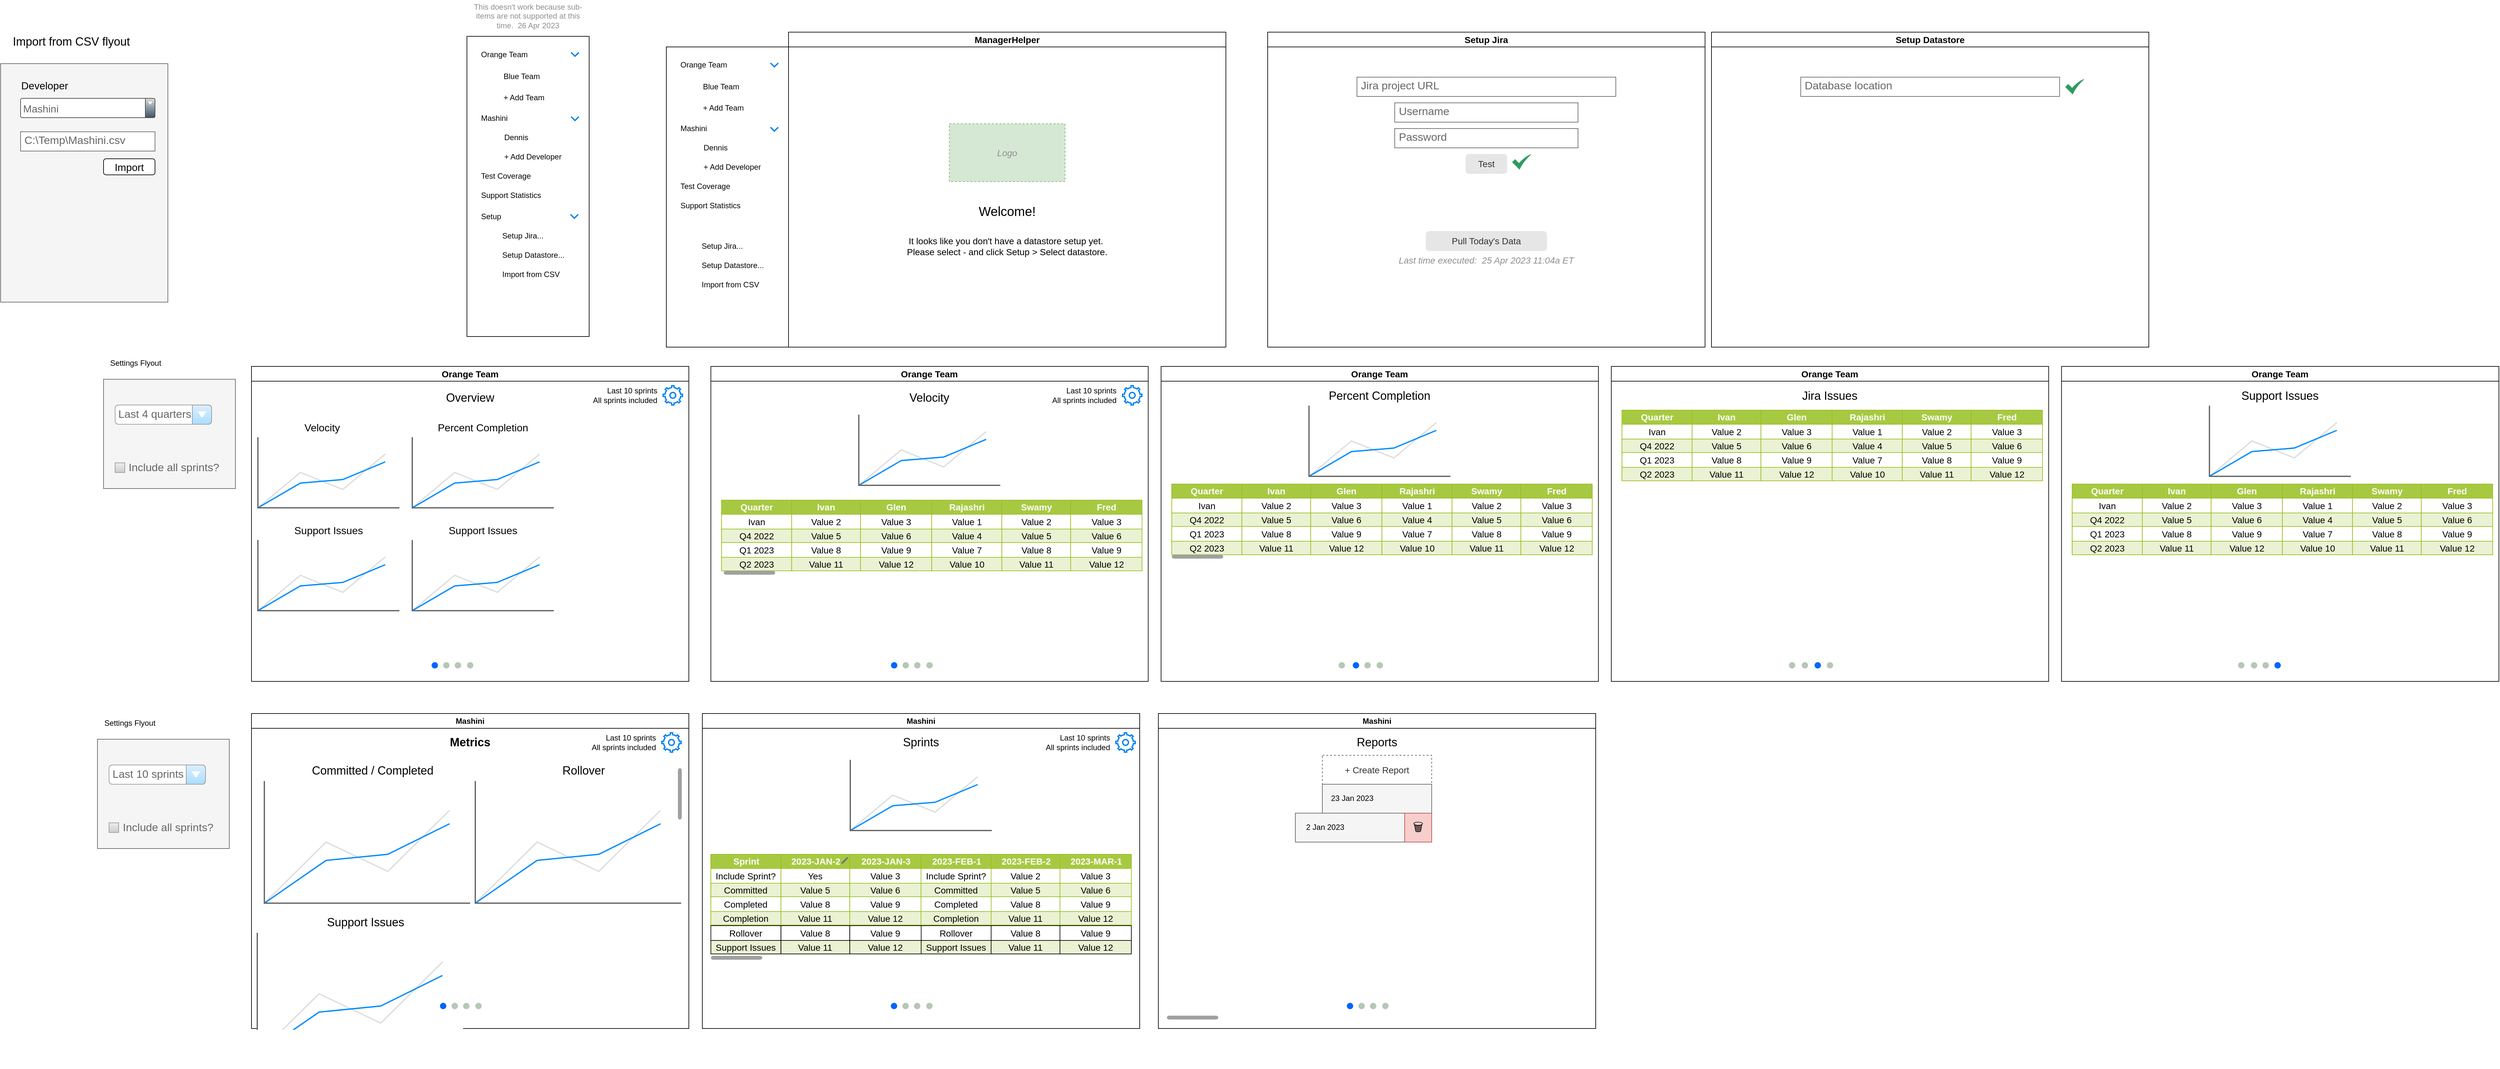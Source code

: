 <mxfile version="20.7.4" type="device"><diagram id="KD8UZ1uTYyhpafIzcGvH" name="Page-1"><mxGraphModel dx="2216" dy="836" grid="1" gridSize="10" guides="1" tooltips="1" connect="1" arrows="1" fold="1" page="1" pageScale="1" pageWidth="850" pageHeight="1100" math="0" shadow="0"><root><mxCell id="0"/><mxCell id="1" parent="0"/><mxCell id="x89YmH2ciRZgyZcLdzpQ-55" value="" style="rounded=0;whiteSpace=wrap;html=1;fontSize=20;" vertex="1" parent="1"><mxGeometry x="745" y="93" width="190" height="467" as="geometry"/></mxCell><mxCell id="6C1QFtq3x26euscHdU1l-464" value="" style="rounded=0;whiteSpace=wrap;html=1;fontSize=12;fillColor=#f5f5f5;fontColor=#333333;strokeColor=#666666;" parent="1" vertex="1"><mxGeometry x="-290" y="119" width="260" height="371" as="geometry"/></mxCell><mxCell id="6C1QFtq3x26euscHdU1l-392" value="" style="rounded=0;whiteSpace=wrap;html=1;fontSize=12;fillColor=#f5f5f5;fontColor=#333333;strokeColor=#666666;" parent="1" vertex="1"><mxGeometry x="-139.5" y="1170" width="205" height="170" as="geometry"/></mxCell><mxCell id="GOkHHAlVm_RYpVZANfHV-65" value="Orange Team" style="swimlane;whiteSpace=wrap;html=1;shadow=0;fontSize=14;" parent="1" vertex="1"><mxGeometry x="814.25" y="590" width="680" height="490" as="geometry"/></mxCell><mxCell id="GOkHHAlVm_RYpVZANfHV-93" value="Assets" style="childLayout=tableLayout;recursiveResize=0;strokeColor=#98bf21;fillColor=#A7C942;shadow=0;fontSize=14;" parent="GOkHHAlVm_RYpVZANfHV-65" vertex="1"><mxGeometry x="16.63" y="208" width="326.75" height="110" as="geometry"/></mxCell><mxCell id="GOkHHAlVm_RYpVZANfHV-94" style="shape=tableRow;horizontal=0;startSize=0;swimlaneHead=0;swimlaneBody=0;top=0;left=0;bottom=0;right=0;dropTarget=0;collapsible=0;recursiveResize=0;expand=0;fontStyle=0;strokeColor=inherit;fillColor=#ffffff;fontSize=14;" parent="GOkHHAlVm_RYpVZANfHV-93" vertex="1"><mxGeometry width="326.75" height="22" as="geometry"/></mxCell><mxCell id="GOkHHAlVm_RYpVZANfHV-95" value="Quarter" style="connectable=0;recursiveResize=0;strokeColor=inherit;fillColor=#A7C942;align=center;fontStyle=1;fontColor=#FFFFFF;html=1;fontSize=14;" parent="GOkHHAlVm_RYpVZANfHV-94" vertex="1"><mxGeometry width="109" height="22" as="geometry"><mxRectangle width="109" height="22" as="alternateBounds"/></mxGeometry></mxCell><mxCell id="GOkHHAlVm_RYpVZANfHV-96" value="Ivan" style="connectable=0;recursiveResize=0;strokeColor=inherit;fillColor=#A7C942;align=center;fontStyle=1;fontColor=#FFFFFF;html=1;fontSize=14;" parent="GOkHHAlVm_RYpVZANfHV-94" vertex="1"><mxGeometry x="109" width="107" height="22" as="geometry"><mxRectangle width="107" height="22" as="alternateBounds"/></mxGeometry></mxCell><mxCell id="GOkHHAlVm_RYpVZANfHV-97" value="Glen" style="connectable=0;recursiveResize=0;strokeColor=inherit;fillColor=#A7C942;align=center;fontStyle=1;fontColor=#FFFFFF;html=1;fontSize=14;" parent="GOkHHAlVm_RYpVZANfHV-94" vertex="1"><mxGeometry x="216" width="111" height="22" as="geometry"><mxRectangle width="111" height="22" as="alternateBounds"/></mxGeometry></mxCell><mxCell id="GOkHHAlVm_RYpVZANfHV-98" value="" style="shape=tableRow;horizontal=0;startSize=0;swimlaneHead=0;swimlaneBody=0;top=0;left=0;bottom=0;right=0;dropTarget=0;collapsible=0;recursiveResize=0;expand=0;fontStyle=0;strokeColor=inherit;fillColor=#ffffff;fontSize=14;" parent="GOkHHAlVm_RYpVZANfHV-93" vertex="1"><mxGeometry y="22" width="326.75" height="23" as="geometry"/></mxCell><mxCell id="GOkHHAlVm_RYpVZANfHV-99" value="Ivan" style="connectable=0;recursiveResize=0;strokeColor=inherit;fillColor=inherit;align=center;whiteSpace=wrap;html=1;fontSize=14;" parent="GOkHHAlVm_RYpVZANfHV-98" vertex="1"><mxGeometry width="109" height="23" as="geometry"><mxRectangle width="109" height="23" as="alternateBounds"/></mxGeometry></mxCell><mxCell id="GOkHHAlVm_RYpVZANfHV-100" value="Value 2" style="connectable=0;recursiveResize=0;strokeColor=inherit;fillColor=inherit;align=center;whiteSpace=wrap;html=1;fontSize=14;" parent="GOkHHAlVm_RYpVZANfHV-98" vertex="1"><mxGeometry x="109" width="107" height="23" as="geometry"><mxRectangle width="107" height="23" as="alternateBounds"/></mxGeometry></mxCell><mxCell id="GOkHHAlVm_RYpVZANfHV-101" value="Value 3" style="connectable=0;recursiveResize=0;strokeColor=inherit;fillColor=inherit;align=center;whiteSpace=wrap;html=1;fontSize=14;" parent="GOkHHAlVm_RYpVZANfHV-98" vertex="1"><mxGeometry x="216" width="111" height="23" as="geometry"><mxRectangle width="111" height="23" as="alternateBounds"/></mxGeometry></mxCell><mxCell id="GOkHHAlVm_RYpVZANfHV-102" value="" style="shape=tableRow;horizontal=0;startSize=0;swimlaneHead=0;swimlaneBody=0;top=0;left=0;bottom=0;right=0;dropTarget=0;collapsible=0;recursiveResize=0;expand=0;fontStyle=1;strokeColor=inherit;fillColor=#EAF2D3;fontSize=14;" parent="GOkHHAlVm_RYpVZANfHV-93" vertex="1"><mxGeometry y="45" width="326.75" height="21" as="geometry"/></mxCell><mxCell id="GOkHHAlVm_RYpVZANfHV-103" value="Q4 2022" style="connectable=0;recursiveResize=0;strokeColor=inherit;fillColor=inherit;whiteSpace=wrap;html=1;fontSize=14;" parent="GOkHHAlVm_RYpVZANfHV-102" vertex="1"><mxGeometry width="109" height="21" as="geometry"><mxRectangle width="109" height="21" as="alternateBounds"/></mxGeometry></mxCell><mxCell id="GOkHHAlVm_RYpVZANfHV-104" value="Value 5" style="connectable=0;recursiveResize=0;strokeColor=inherit;fillColor=inherit;whiteSpace=wrap;html=1;fontSize=14;" parent="GOkHHAlVm_RYpVZANfHV-102" vertex="1"><mxGeometry x="109" width="107" height="21" as="geometry"><mxRectangle width="107" height="21" as="alternateBounds"/></mxGeometry></mxCell><mxCell id="GOkHHAlVm_RYpVZANfHV-105" value="Value 6" style="connectable=0;recursiveResize=0;strokeColor=inherit;fillColor=inherit;whiteSpace=wrap;html=1;fontSize=14;" parent="GOkHHAlVm_RYpVZANfHV-102" vertex="1"><mxGeometry x="216" width="111" height="21" as="geometry"><mxRectangle width="111" height="21" as="alternateBounds"/></mxGeometry></mxCell><mxCell id="GOkHHAlVm_RYpVZANfHV-106" value="" style="shape=tableRow;horizontal=0;startSize=0;swimlaneHead=0;swimlaneBody=0;top=0;left=0;bottom=0;right=0;dropTarget=0;collapsible=0;recursiveResize=0;expand=0;fontStyle=0;strokeColor=inherit;fillColor=#ffffff;fontSize=14;" parent="GOkHHAlVm_RYpVZANfHV-93" vertex="1"><mxGeometry y="66" width="326.75" height="23" as="geometry"/></mxCell><mxCell id="GOkHHAlVm_RYpVZANfHV-107" value="Q1 2023" style="connectable=0;recursiveResize=0;strokeColor=inherit;fillColor=inherit;fontStyle=0;align=center;whiteSpace=wrap;html=1;fontSize=14;" parent="GOkHHAlVm_RYpVZANfHV-106" vertex="1"><mxGeometry width="109" height="23" as="geometry"><mxRectangle width="109" height="23" as="alternateBounds"/></mxGeometry></mxCell><mxCell id="GOkHHAlVm_RYpVZANfHV-108" value="Value 8" style="connectable=0;recursiveResize=0;strokeColor=inherit;fillColor=inherit;fontStyle=0;align=center;whiteSpace=wrap;html=1;fontSize=14;" parent="GOkHHAlVm_RYpVZANfHV-106" vertex="1"><mxGeometry x="109" width="107" height="23" as="geometry"><mxRectangle width="107" height="23" as="alternateBounds"/></mxGeometry></mxCell><mxCell id="GOkHHAlVm_RYpVZANfHV-109" value="Value 9" style="connectable=0;recursiveResize=0;strokeColor=inherit;fillColor=inherit;fontStyle=0;align=center;whiteSpace=wrap;html=1;fontSize=14;" parent="GOkHHAlVm_RYpVZANfHV-106" vertex="1"><mxGeometry x="216" width="111" height="23" as="geometry"><mxRectangle width="111" height="23" as="alternateBounds"/></mxGeometry></mxCell><mxCell id="GOkHHAlVm_RYpVZANfHV-110" value="" style="shape=tableRow;horizontal=0;startSize=0;swimlaneHead=0;swimlaneBody=0;top=0;left=0;bottom=0;right=0;dropTarget=0;collapsible=0;recursiveResize=0;expand=0;fontStyle=1;strokeColor=inherit;fillColor=#EAF2D3;fontSize=14;" parent="GOkHHAlVm_RYpVZANfHV-93" vertex="1"><mxGeometry y="89" width="326.75" height="21" as="geometry"/></mxCell><mxCell id="GOkHHAlVm_RYpVZANfHV-111" value="Q2 2023" style="connectable=0;recursiveResize=0;strokeColor=inherit;fillColor=inherit;whiteSpace=wrap;html=1;fontSize=14;" parent="GOkHHAlVm_RYpVZANfHV-110" vertex="1"><mxGeometry width="109" height="21" as="geometry"><mxRectangle width="109" height="21" as="alternateBounds"/></mxGeometry></mxCell><mxCell id="GOkHHAlVm_RYpVZANfHV-112" value="Value 11" style="connectable=0;recursiveResize=0;strokeColor=inherit;fillColor=inherit;whiteSpace=wrap;html=1;fontSize=14;" parent="GOkHHAlVm_RYpVZANfHV-110" vertex="1"><mxGeometry x="109" width="107" height="21" as="geometry"><mxRectangle width="107" height="21" as="alternateBounds"/></mxGeometry></mxCell><mxCell id="GOkHHAlVm_RYpVZANfHV-113" value="Value 12" style="connectable=0;recursiveResize=0;strokeColor=inherit;fillColor=inherit;whiteSpace=wrap;html=1;fontSize=14;" parent="GOkHHAlVm_RYpVZANfHV-110" vertex="1"><mxGeometry x="216" width="111" height="21" as="geometry"><mxRectangle width="111" height="21" as="alternateBounds"/></mxGeometry></mxCell><mxCell id="BHeHbuaZy65FpQI7f7K2-31" value="Assets" style="childLayout=tableLayout;recursiveResize=0;strokeColor=#98bf21;fillColor=#A7C942;shadow=0;fontSize=14;" parent="GOkHHAlVm_RYpVZANfHV-65" vertex="1"><mxGeometry x="343.38" y="208" width="326.75" height="110" as="geometry"/></mxCell><mxCell id="BHeHbuaZy65FpQI7f7K2-32" style="shape=tableRow;horizontal=0;startSize=0;swimlaneHead=0;swimlaneBody=0;top=0;left=0;bottom=0;right=0;dropTarget=0;collapsible=0;recursiveResize=0;expand=0;fontStyle=0;strokeColor=inherit;fillColor=#ffffff;fontSize=14;" parent="BHeHbuaZy65FpQI7f7K2-31" vertex="1"><mxGeometry width="326.75" height="22" as="geometry"/></mxCell><mxCell id="BHeHbuaZy65FpQI7f7K2-33" value="Rajashri" style="connectable=0;recursiveResize=0;strokeColor=inherit;fillColor=#A7C942;align=center;fontStyle=1;fontColor=#FFFFFF;html=1;fontSize=14;" parent="BHeHbuaZy65FpQI7f7K2-32" vertex="1"><mxGeometry width="109" height="22" as="geometry"><mxRectangle width="109" height="22" as="alternateBounds"/></mxGeometry></mxCell><mxCell id="BHeHbuaZy65FpQI7f7K2-34" value="Swamy" style="connectable=0;recursiveResize=0;strokeColor=inherit;fillColor=#A7C942;align=center;fontStyle=1;fontColor=#FFFFFF;html=1;fontSize=14;" parent="BHeHbuaZy65FpQI7f7K2-32" vertex="1"><mxGeometry x="109" width="107" height="22" as="geometry"><mxRectangle width="107" height="22" as="alternateBounds"/></mxGeometry></mxCell><mxCell id="BHeHbuaZy65FpQI7f7K2-35" value="Fred" style="connectable=0;recursiveResize=0;strokeColor=inherit;fillColor=#A7C942;align=center;fontStyle=1;fontColor=#FFFFFF;html=1;fontSize=14;" parent="BHeHbuaZy65FpQI7f7K2-32" vertex="1"><mxGeometry x="216" width="111" height="22" as="geometry"><mxRectangle width="111" height="22" as="alternateBounds"/></mxGeometry></mxCell><mxCell id="BHeHbuaZy65FpQI7f7K2-36" value="" style="shape=tableRow;horizontal=0;startSize=0;swimlaneHead=0;swimlaneBody=0;top=0;left=0;bottom=0;right=0;dropTarget=0;collapsible=0;recursiveResize=0;expand=0;fontStyle=0;strokeColor=inherit;fillColor=#ffffff;fontSize=14;" parent="BHeHbuaZy65FpQI7f7K2-31" vertex="1"><mxGeometry y="22" width="326.75" height="23" as="geometry"/></mxCell><mxCell id="BHeHbuaZy65FpQI7f7K2-37" value="Value 1" style="connectable=0;recursiveResize=0;strokeColor=inherit;fillColor=inherit;align=center;whiteSpace=wrap;html=1;fontSize=14;" parent="BHeHbuaZy65FpQI7f7K2-36" vertex="1"><mxGeometry width="109" height="23" as="geometry"><mxRectangle width="109" height="23" as="alternateBounds"/></mxGeometry></mxCell><mxCell id="BHeHbuaZy65FpQI7f7K2-38" value="Value 2" style="connectable=0;recursiveResize=0;strokeColor=inherit;fillColor=inherit;align=center;whiteSpace=wrap;html=1;fontSize=14;" parent="BHeHbuaZy65FpQI7f7K2-36" vertex="1"><mxGeometry x="109" width="107" height="23" as="geometry"><mxRectangle width="107" height="23" as="alternateBounds"/></mxGeometry></mxCell><mxCell id="BHeHbuaZy65FpQI7f7K2-39" value="Value 3" style="connectable=0;recursiveResize=0;strokeColor=inherit;fillColor=inherit;align=center;whiteSpace=wrap;html=1;fontSize=14;" parent="BHeHbuaZy65FpQI7f7K2-36" vertex="1"><mxGeometry x="216" width="111" height="23" as="geometry"><mxRectangle width="111" height="23" as="alternateBounds"/></mxGeometry></mxCell><mxCell id="BHeHbuaZy65FpQI7f7K2-40" value="" style="shape=tableRow;horizontal=0;startSize=0;swimlaneHead=0;swimlaneBody=0;top=0;left=0;bottom=0;right=0;dropTarget=0;collapsible=0;recursiveResize=0;expand=0;fontStyle=1;strokeColor=inherit;fillColor=#EAF2D3;fontSize=14;" parent="BHeHbuaZy65FpQI7f7K2-31" vertex="1"><mxGeometry y="45" width="326.75" height="21" as="geometry"/></mxCell><mxCell id="BHeHbuaZy65FpQI7f7K2-41" value="Value 4" style="connectable=0;recursiveResize=0;strokeColor=inherit;fillColor=inherit;whiteSpace=wrap;html=1;fontSize=14;" parent="BHeHbuaZy65FpQI7f7K2-40" vertex="1"><mxGeometry width="109" height="21" as="geometry"><mxRectangle width="109" height="21" as="alternateBounds"/></mxGeometry></mxCell><mxCell id="BHeHbuaZy65FpQI7f7K2-42" value="Value 5" style="connectable=0;recursiveResize=0;strokeColor=inherit;fillColor=inherit;whiteSpace=wrap;html=1;fontSize=14;" parent="BHeHbuaZy65FpQI7f7K2-40" vertex="1"><mxGeometry x="109" width="107" height="21" as="geometry"><mxRectangle width="107" height="21" as="alternateBounds"/></mxGeometry></mxCell><mxCell id="BHeHbuaZy65FpQI7f7K2-43" value="Value 6" style="connectable=0;recursiveResize=0;strokeColor=inherit;fillColor=inherit;whiteSpace=wrap;html=1;fontSize=14;" parent="BHeHbuaZy65FpQI7f7K2-40" vertex="1"><mxGeometry x="216" width="111" height="21" as="geometry"><mxRectangle width="111" height="21" as="alternateBounds"/></mxGeometry></mxCell><mxCell id="BHeHbuaZy65FpQI7f7K2-44" value="" style="shape=tableRow;horizontal=0;startSize=0;swimlaneHead=0;swimlaneBody=0;top=0;left=0;bottom=0;right=0;dropTarget=0;collapsible=0;recursiveResize=0;expand=0;fontStyle=0;strokeColor=inherit;fillColor=#ffffff;fontSize=14;" parent="BHeHbuaZy65FpQI7f7K2-31" vertex="1"><mxGeometry y="66" width="326.75" height="23" as="geometry"/></mxCell><mxCell id="BHeHbuaZy65FpQI7f7K2-45" value="Value 7" style="connectable=0;recursiveResize=0;strokeColor=inherit;fillColor=inherit;fontStyle=0;align=center;whiteSpace=wrap;html=1;fontSize=14;" parent="BHeHbuaZy65FpQI7f7K2-44" vertex="1"><mxGeometry width="109" height="23" as="geometry"><mxRectangle width="109" height="23" as="alternateBounds"/></mxGeometry></mxCell><mxCell id="BHeHbuaZy65FpQI7f7K2-46" value="Value 8" style="connectable=0;recursiveResize=0;strokeColor=inherit;fillColor=inherit;fontStyle=0;align=center;whiteSpace=wrap;html=1;fontSize=14;" parent="BHeHbuaZy65FpQI7f7K2-44" vertex="1"><mxGeometry x="109" width="107" height="23" as="geometry"><mxRectangle width="107" height="23" as="alternateBounds"/></mxGeometry></mxCell><mxCell id="BHeHbuaZy65FpQI7f7K2-47" value="Value 9" style="connectable=0;recursiveResize=0;strokeColor=inherit;fillColor=inherit;fontStyle=0;align=center;whiteSpace=wrap;html=1;fontSize=14;" parent="BHeHbuaZy65FpQI7f7K2-44" vertex="1"><mxGeometry x="216" width="111" height="23" as="geometry"><mxRectangle width="111" height="23" as="alternateBounds"/></mxGeometry></mxCell><mxCell id="BHeHbuaZy65FpQI7f7K2-48" value="" style="shape=tableRow;horizontal=0;startSize=0;swimlaneHead=0;swimlaneBody=0;top=0;left=0;bottom=0;right=0;dropTarget=0;collapsible=0;recursiveResize=0;expand=0;fontStyle=1;strokeColor=inherit;fillColor=#EAF2D3;fontSize=14;" parent="BHeHbuaZy65FpQI7f7K2-31" vertex="1"><mxGeometry y="89" width="326.75" height="21" as="geometry"/></mxCell><mxCell id="BHeHbuaZy65FpQI7f7K2-49" value="Value 10" style="connectable=0;recursiveResize=0;strokeColor=inherit;fillColor=inherit;whiteSpace=wrap;html=1;fontSize=14;" parent="BHeHbuaZy65FpQI7f7K2-48" vertex="1"><mxGeometry width="109" height="21" as="geometry"><mxRectangle width="109" height="21" as="alternateBounds"/></mxGeometry></mxCell><mxCell id="BHeHbuaZy65FpQI7f7K2-50" value="Value 11" style="connectable=0;recursiveResize=0;strokeColor=inherit;fillColor=inherit;whiteSpace=wrap;html=1;fontSize=14;" parent="BHeHbuaZy65FpQI7f7K2-48" vertex="1"><mxGeometry x="109" width="107" height="21" as="geometry"><mxRectangle width="107" height="21" as="alternateBounds"/></mxGeometry></mxCell><mxCell id="BHeHbuaZy65FpQI7f7K2-51" value="Value 12" style="connectable=0;recursiveResize=0;strokeColor=inherit;fillColor=inherit;whiteSpace=wrap;html=1;fontSize=14;" parent="BHeHbuaZy65FpQI7f7K2-48" vertex="1"><mxGeometry x="216" width="111" height="21" as="geometry"><mxRectangle width="111" height="21" as="alternateBounds"/></mxGeometry></mxCell><mxCell id="BHeHbuaZy65FpQI7f7K2-73" value="" style="verticalLabelPosition=bottom;shadow=0;dashed=0;align=center;html=1;verticalAlign=top;strokeWidth=1;shape=mxgraph.mockup.graphics.lineChart;strokeColor=none;strokeColor2=#666666;strokeColor3=#008cff;strokeColor4=#dddddd;" parent="GOkHHAlVm_RYpVZANfHV-65" vertex="1"><mxGeometry x="230" y="75" width="220" height="110" as="geometry"/></mxCell><mxCell id="BHeHbuaZy65FpQI7f7K2-75" value="Velocity" style="text;html=1;strokeColor=none;fillColor=none;align=center;verticalAlign=middle;whiteSpace=wrap;rounded=0;fontSize=18;" parent="GOkHHAlVm_RYpVZANfHV-65" vertex="1"><mxGeometry x="280" y="34" width="120" height="30" as="geometry"/></mxCell><mxCell id="6C1QFtq3x26euscHdU1l-3" value="" style="shape=ellipse;fillColor=#0065FF;strokeColor=none;html=1;sketch=0;fontSize=18;" parent="GOkHHAlVm_RYpVZANfHV-65" vertex="1"><mxGeometry x="280" y="460" width="10" height="10" as="geometry"/></mxCell><mxCell id="6C1QFtq3x26euscHdU1l-470" value="" style="html=1;verticalLabelPosition=bottom;align=center;labelBackgroundColor=#ffffff;verticalAlign=top;strokeWidth=2;strokeColor=#0080F0;shadow=0;dashed=0;shape=mxgraph.ios7.icons.settings;fontSize=18;fillColor=none;" parent="GOkHHAlVm_RYpVZANfHV-65" vertex="1"><mxGeometry x="640.13" y="30" width="30" height="30" as="geometry"/></mxCell><mxCell id="6C1QFtq3x26euscHdU1l-471" value="Last 10 sprints&lt;br&gt;All sprints included" style="text;html=1;strokeColor=none;fillColor=none;align=right;verticalAlign=middle;whiteSpace=wrap;rounded=0;fontSize=12;" parent="GOkHHAlVm_RYpVZANfHV-65" vertex="1"><mxGeometry x="496.13" y="30" width="136.75" height="30" as="geometry"/></mxCell><mxCell id="6C1QFtq3x26euscHdU1l-473" value="" style="html=1;verticalLabelPosition=bottom;labelBackgroundColor=#ffffff;verticalAlign=top;shadow=0;dashed=0;strokeWidth=2;shape=mxgraph.ios7.misc.scroll_(horizontal);fillColor=#a0a0a0;fontSize=14;" parent="GOkHHAlVm_RYpVZANfHV-65" vertex="1"><mxGeometry x="20" y="318" width="80" height="6" as="geometry"/></mxCell><mxCell id="BHeHbuaZy65FpQI7f7K2-76" value="Setup Datastore..." style="text;html=1;strokeColor=none;fillColor=none;align=left;verticalAlign=middle;whiteSpace=wrap;rounded=0;fontSize=12;fontColor=#050505;" parent="1" vertex="1"><mxGeometry x="798" y="418" width="127" height="30" as="geometry"/></mxCell><mxCell id="BHeHbuaZy65FpQI7f7K2-77" value="Setup Jira..." style="text;html=1;strokeColor=none;fillColor=none;align=left;verticalAlign=middle;whiteSpace=wrap;rounded=0;fontSize=12;fontColor=#050505;" parent="1" vertex="1"><mxGeometry x="798" y="388" width="127" height="30" as="geometry"/></mxCell><mxCell id="BHeHbuaZy65FpQI7f7K2-78" value="Import from CSV" style="text;html=1;strokeColor=none;fillColor=none;align=left;verticalAlign=middle;whiteSpace=wrap;rounded=0;fontSize=12;fontColor=#050505;" parent="1" vertex="1"><mxGeometry x="798" y="448" width="127" height="30" as="geometry"/></mxCell><mxCell id="BHeHbuaZy65FpQI7f7K2-79" value="Orange Team" style="text;html=1;strokeColor=none;fillColor=none;align=left;verticalAlign=middle;whiteSpace=wrap;rounded=0;fontSize=12;fontColor=#050505;" parent="1" vertex="1"><mxGeometry x="765" y="106" width="127" height="30" as="geometry"/></mxCell><mxCell id="BHeHbuaZy65FpQI7f7K2-80" value="Mashini" style="text;html=1;strokeColor=none;fillColor=none;align=left;verticalAlign=middle;whiteSpace=wrap;rounded=0;fontSize=12;fontColor=#050505;" parent="1" vertex="1"><mxGeometry x="765" y="205" width="170" height="30" as="geometry"/></mxCell><mxCell id="BHeHbuaZy65FpQI7f7K2-85" value="Test Coverage" style="text;html=1;strokeColor=none;fillColor=none;align=left;verticalAlign=middle;whiteSpace=wrap;rounded=0;fontSize=12;fontColor=#050505;" parent="1" vertex="1"><mxGeometry x="765" y="295" width="160" height="30" as="geometry"/></mxCell><mxCell id="BHeHbuaZy65FpQI7f7K2-86" value="Support Statistics" style="text;html=1;strokeColor=none;fillColor=none;align=left;verticalAlign=middle;whiteSpace=wrap;rounded=0;fontSize=12;fontColor=#050505;" parent="1" vertex="1"><mxGeometry x="765" y="325" width="160" height="30" as="geometry"/></mxCell><mxCell id="6C1QFtq3x26euscHdU1l-4" value="" style="shape=ellipse;fillColor=#B7C7B6;strokeColor=none;html=1;sketch=0;fontSize=18;" parent="1" vertex="1"><mxGeometry x="1112.25" y="1050" width="10" height="10" as="geometry"/></mxCell><mxCell id="6C1QFtq3x26euscHdU1l-5" value="" style="shape=ellipse;fillColor=#B7C7B6;strokeColor=none;html=1;sketch=0;fontSize=18;" parent="1" vertex="1"><mxGeometry x="1130.25" y="1050" width="10" height="10" as="geometry"/></mxCell><mxCell id="6C1QFtq3x26euscHdU1l-6" value="" style="shape=ellipse;fillColor=#B7C7B6;strokeColor=none;html=1;sketch=0;fontSize=18;" parent="1" vertex="1"><mxGeometry x="1149.25" y="1050" width="10" height="10" as="geometry"/></mxCell><mxCell id="6C1QFtq3x26euscHdU1l-52" value="Dennis" style="text;html=1;strokeColor=none;fillColor=none;align=left;verticalAlign=middle;whiteSpace=wrap;rounded=0;fontSize=12;fontColor=#050505;" parent="1" vertex="1"><mxGeometry x="801" y="235" width="127" height="30" as="geometry"/></mxCell><mxCell id="6C1QFtq3x26euscHdU1l-54" value="+ Add Developer" style="text;html=1;strokeColor=none;fillColor=none;align=left;verticalAlign=middle;whiteSpace=wrap;rounded=0;fontSize=12;fontColor=#050505;" parent="1" vertex="1"><mxGeometry x="801" y="265" width="127" height="30" as="geometry"/></mxCell><mxCell id="6C1QFtq3x26euscHdU1l-55" value="" style="html=1;verticalLabelPosition=bottom;labelBackgroundColor=#ffffff;verticalAlign=top;shadow=0;dashed=0;strokeWidth=2;shape=mxgraph.ios7.misc.down;strokeColor=#0080f0;fontSize=18;fillColor=#B7C7B6;" parent="1" vertex="1"><mxGeometry x="907" y="118" width="12" height="6" as="geometry"/></mxCell><mxCell id="6C1QFtq3x26euscHdU1l-56" value="" style="html=1;verticalLabelPosition=bottom;labelBackgroundColor=#ffffff;verticalAlign=top;shadow=0;dashed=0;strokeWidth=2;shape=mxgraph.ios7.misc.down;strokeColor=#0080f0;fontSize=18;fillColor=#B7C7B6;" parent="1" vertex="1"><mxGeometry x="907" y="218" width="12" height="6" as="geometry"/></mxCell><mxCell id="6C1QFtq3x26euscHdU1l-58" value="Blue Team" style="text;html=1;strokeColor=none;fillColor=none;align=left;verticalAlign=middle;whiteSpace=wrap;rounded=0;fontSize=12;fontColor=#050505;" parent="1" vertex="1"><mxGeometry x="800" y="140" width="127" height="30" as="geometry"/></mxCell><mxCell id="6C1QFtq3x26euscHdU1l-59" value="+ Add Team" style="text;html=1;strokeColor=none;fillColor=none;align=left;verticalAlign=middle;whiteSpace=wrap;rounded=0;fontSize=12;fontColor=#050505;" parent="1" vertex="1"><mxGeometry x="800" y="173" width="127" height="30" as="geometry"/></mxCell><mxCell id="6C1QFtq3x26euscHdU1l-60" value="Orange Team" style="swimlane;whiteSpace=wrap;html=1;shadow=0;fontSize=14;" parent="1" vertex="1"><mxGeometry x="1514.25" y="590" width="680" height="490" as="geometry"/></mxCell><mxCell id="6C1QFtq3x26euscHdU1l-62" value="Assets" style="childLayout=tableLayout;recursiveResize=0;strokeColor=#98bf21;fillColor=#A7C942;shadow=0;fontSize=14;" parent="6C1QFtq3x26euscHdU1l-60" vertex="1"><mxGeometry x="16.63" y="183" width="326.75" height="110" as="geometry"/></mxCell><mxCell id="6C1QFtq3x26euscHdU1l-63" style="shape=tableRow;horizontal=0;startSize=0;swimlaneHead=0;swimlaneBody=0;top=0;left=0;bottom=0;right=0;dropTarget=0;collapsible=0;recursiveResize=0;expand=0;fontStyle=0;strokeColor=inherit;fillColor=#ffffff;fontSize=14;" parent="6C1QFtq3x26euscHdU1l-62" vertex="1"><mxGeometry width="326.75" height="22" as="geometry"/></mxCell><mxCell id="6C1QFtq3x26euscHdU1l-64" value="Quarter" style="connectable=0;recursiveResize=0;strokeColor=inherit;fillColor=#A7C942;align=center;fontStyle=1;fontColor=#FFFFFF;html=1;fontSize=14;" parent="6C1QFtq3x26euscHdU1l-63" vertex="1"><mxGeometry width="109" height="22" as="geometry"><mxRectangle width="109" height="22" as="alternateBounds"/></mxGeometry></mxCell><mxCell id="6C1QFtq3x26euscHdU1l-65" value="Ivan" style="connectable=0;recursiveResize=0;strokeColor=inherit;fillColor=#A7C942;align=center;fontStyle=1;fontColor=#FFFFFF;html=1;fontSize=14;" parent="6C1QFtq3x26euscHdU1l-63" vertex="1"><mxGeometry x="109" width="107" height="22" as="geometry"><mxRectangle width="107" height="22" as="alternateBounds"/></mxGeometry></mxCell><mxCell id="6C1QFtq3x26euscHdU1l-66" value="Glen" style="connectable=0;recursiveResize=0;strokeColor=inherit;fillColor=#A7C942;align=center;fontStyle=1;fontColor=#FFFFFF;html=1;fontSize=14;" parent="6C1QFtq3x26euscHdU1l-63" vertex="1"><mxGeometry x="216" width="111" height="22" as="geometry"><mxRectangle width="111" height="22" as="alternateBounds"/></mxGeometry></mxCell><mxCell id="6C1QFtq3x26euscHdU1l-67" value="" style="shape=tableRow;horizontal=0;startSize=0;swimlaneHead=0;swimlaneBody=0;top=0;left=0;bottom=0;right=0;dropTarget=0;collapsible=0;recursiveResize=0;expand=0;fontStyle=0;strokeColor=inherit;fillColor=#ffffff;fontSize=14;" parent="6C1QFtq3x26euscHdU1l-62" vertex="1"><mxGeometry y="22" width="326.75" height="23" as="geometry"/></mxCell><mxCell id="6C1QFtq3x26euscHdU1l-68" value="Ivan" style="connectable=0;recursiveResize=0;strokeColor=inherit;fillColor=inherit;align=center;whiteSpace=wrap;html=1;fontSize=14;" parent="6C1QFtq3x26euscHdU1l-67" vertex="1"><mxGeometry width="109" height="23" as="geometry"><mxRectangle width="109" height="23" as="alternateBounds"/></mxGeometry></mxCell><mxCell id="6C1QFtq3x26euscHdU1l-69" value="Value 2" style="connectable=0;recursiveResize=0;strokeColor=inherit;fillColor=inherit;align=center;whiteSpace=wrap;html=1;fontSize=14;" parent="6C1QFtq3x26euscHdU1l-67" vertex="1"><mxGeometry x="109" width="107" height="23" as="geometry"><mxRectangle width="107" height="23" as="alternateBounds"/></mxGeometry></mxCell><mxCell id="6C1QFtq3x26euscHdU1l-70" value="Value 3" style="connectable=0;recursiveResize=0;strokeColor=inherit;fillColor=inherit;align=center;whiteSpace=wrap;html=1;fontSize=14;" parent="6C1QFtq3x26euscHdU1l-67" vertex="1"><mxGeometry x="216" width="111" height="23" as="geometry"><mxRectangle width="111" height="23" as="alternateBounds"/></mxGeometry></mxCell><mxCell id="6C1QFtq3x26euscHdU1l-71" value="" style="shape=tableRow;horizontal=0;startSize=0;swimlaneHead=0;swimlaneBody=0;top=0;left=0;bottom=0;right=0;dropTarget=0;collapsible=0;recursiveResize=0;expand=0;fontStyle=1;strokeColor=inherit;fillColor=#EAF2D3;fontSize=14;" parent="6C1QFtq3x26euscHdU1l-62" vertex="1"><mxGeometry y="45" width="326.75" height="21" as="geometry"/></mxCell><mxCell id="6C1QFtq3x26euscHdU1l-72" value="Q4 2022" style="connectable=0;recursiveResize=0;strokeColor=inherit;fillColor=inherit;whiteSpace=wrap;html=1;fontSize=14;" parent="6C1QFtq3x26euscHdU1l-71" vertex="1"><mxGeometry width="109" height="21" as="geometry"><mxRectangle width="109" height="21" as="alternateBounds"/></mxGeometry></mxCell><mxCell id="6C1QFtq3x26euscHdU1l-73" value="Value 5" style="connectable=0;recursiveResize=0;strokeColor=inherit;fillColor=inherit;whiteSpace=wrap;html=1;fontSize=14;" parent="6C1QFtq3x26euscHdU1l-71" vertex="1"><mxGeometry x="109" width="107" height="21" as="geometry"><mxRectangle width="107" height="21" as="alternateBounds"/></mxGeometry></mxCell><mxCell id="6C1QFtq3x26euscHdU1l-74" value="Value 6" style="connectable=0;recursiveResize=0;strokeColor=inherit;fillColor=inherit;whiteSpace=wrap;html=1;fontSize=14;" parent="6C1QFtq3x26euscHdU1l-71" vertex="1"><mxGeometry x="216" width="111" height="21" as="geometry"><mxRectangle width="111" height="21" as="alternateBounds"/></mxGeometry></mxCell><mxCell id="6C1QFtq3x26euscHdU1l-75" value="" style="shape=tableRow;horizontal=0;startSize=0;swimlaneHead=0;swimlaneBody=0;top=0;left=0;bottom=0;right=0;dropTarget=0;collapsible=0;recursiveResize=0;expand=0;fontStyle=0;strokeColor=inherit;fillColor=#ffffff;fontSize=14;" parent="6C1QFtq3x26euscHdU1l-62" vertex="1"><mxGeometry y="66" width="326.75" height="23" as="geometry"/></mxCell><mxCell id="6C1QFtq3x26euscHdU1l-76" value="Q1 2023" style="connectable=0;recursiveResize=0;strokeColor=inherit;fillColor=inherit;fontStyle=0;align=center;whiteSpace=wrap;html=1;fontSize=14;" parent="6C1QFtq3x26euscHdU1l-75" vertex="1"><mxGeometry width="109" height="23" as="geometry"><mxRectangle width="109" height="23" as="alternateBounds"/></mxGeometry></mxCell><mxCell id="6C1QFtq3x26euscHdU1l-77" value="Value 8" style="connectable=0;recursiveResize=0;strokeColor=inherit;fillColor=inherit;fontStyle=0;align=center;whiteSpace=wrap;html=1;fontSize=14;" parent="6C1QFtq3x26euscHdU1l-75" vertex="1"><mxGeometry x="109" width="107" height="23" as="geometry"><mxRectangle width="107" height="23" as="alternateBounds"/></mxGeometry></mxCell><mxCell id="6C1QFtq3x26euscHdU1l-78" value="Value 9" style="connectable=0;recursiveResize=0;strokeColor=inherit;fillColor=inherit;fontStyle=0;align=center;whiteSpace=wrap;html=1;fontSize=14;" parent="6C1QFtq3x26euscHdU1l-75" vertex="1"><mxGeometry x="216" width="111" height="23" as="geometry"><mxRectangle width="111" height="23" as="alternateBounds"/></mxGeometry></mxCell><mxCell id="6C1QFtq3x26euscHdU1l-79" value="" style="shape=tableRow;horizontal=0;startSize=0;swimlaneHead=0;swimlaneBody=0;top=0;left=0;bottom=0;right=0;dropTarget=0;collapsible=0;recursiveResize=0;expand=0;fontStyle=1;strokeColor=inherit;fillColor=#EAF2D3;fontSize=14;" parent="6C1QFtq3x26euscHdU1l-62" vertex="1"><mxGeometry y="89" width="326.75" height="21" as="geometry"/></mxCell><mxCell id="6C1QFtq3x26euscHdU1l-80" value="Q2 2023" style="connectable=0;recursiveResize=0;strokeColor=inherit;fillColor=inherit;whiteSpace=wrap;html=1;fontSize=14;" parent="6C1QFtq3x26euscHdU1l-79" vertex="1"><mxGeometry width="109" height="21" as="geometry"><mxRectangle width="109" height="21" as="alternateBounds"/></mxGeometry></mxCell><mxCell id="6C1QFtq3x26euscHdU1l-81" value="Value 11" style="connectable=0;recursiveResize=0;strokeColor=inherit;fillColor=inherit;whiteSpace=wrap;html=1;fontSize=14;" parent="6C1QFtq3x26euscHdU1l-79" vertex="1"><mxGeometry x="109" width="107" height="21" as="geometry"><mxRectangle width="107" height="21" as="alternateBounds"/></mxGeometry></mxCell><mxCell id="6C1QFtq3x26euscHdU1l-82" value="Value 12" style="connectable=0;recursiveResize=0;strokeColor=inherit;fillColor=inherit;whiteSpace=wrap;html=1;fontSize=14;" parent="6C1QFtq3x26euscHdU1l-79" vertex="1"><mxGeometry x="216" width="111" height="21" as="geometry"><mxRectangle width="111" height="21" as="alternateBounds"/></mxGeometry></mxCell><mxCell id="6C1QFtq3x26euscHdU1l-83" value="Assets" style="childLayout=tableLayout;recursiveResize=0;strokeColor=#98bf21;fillColor=#A7C942;shadow=0;fontSize=14;" parent="6C1QFtq3x26euscHdU1l-60" vertex="1"><mxGeometry x="343.38" y="183" width="326.75" height="110" as="geometry"/></mxCell><mxCell id="6C1QFtq3x26euscHdU1l-84" style="shape=tableRow;horizontal=0;startSize=0;swimlaneHead=0;swimlaneBody=0;top=0;left=0;bottom=0;right=0;dropTarget=0;collapsible=0;recursiveResize=0;expand=0;fontStyle=0;strokeColor=inherit;fillColor=#ffffff;fontSize=14;" parent="6C1QFtq3x26euscHdU1l-83" vertex="1"><mxGeometry width="326.75" height="22" as="geometry"/></mxCell><mxCell id="6C1QFtq3x26euscHdU1l-85" value="Rajashri" style="connectable=0;recursiveResize=0;strokeColor=inherit;fillColor=#A7C942;align=center;fontStyle=1;fontColor=#FFFFFF;html=1;fontSize=14;" parent="6C1QFtq3x26euscHdU1l-84" vertex="1"><mxGeometry width="109" height="22" as="geometry"><mxRectangle width="109" height="22" as="alternateBounds"/></mxGeometry></mxCell><mxCell id="6C1QFtq3x26euscHdU1l-86" value="Swamy" style="connectable=0;recursiveResize=0;strokeColor=inherit;fillColor=#A7C942;align=center;fontStyle=1;fontColor=#FFFFFF;html=1;fontSize=14;" parent="6C1QFtq3x26euscHdU1l-84" vertex="1"><mxGeometry x="109" width="107" height="22" as="geometry"><mxRectangle width="107" height="22" as="alternateBounds"/></mxGeometry></mxCell><mxCell id="6C1QFtq3x26euscHdU1l-87" value="Fred" style="connectable=0;recursiveResize=0;strokeColor=inherit;fillColor=#A7C942;align=center;fontStyle=1;fontColor=#FFFFFF;html=1;fontSize=14;" parent="6C1QFtq3x26euscHdU1l-84" vertex="1"><mxGeometry x="216" width="111" height="22" as="geometry"><mxRectangle width="111" height="22" as="alternateBounds"/></mxGeometry></mxCell><mxCell id="6C1QFtq3x26euscHdU1l-88" value="" style="shape=tableRow;horizontal=0;startSize=0;swimlaneHead=0;swimlaneBody=0;top=0;left=0;bottom=0;right=0;dropTarget=0;collapsible=0;recursiveResize=0;expand=0;fontStyle=0;strokeColor=inherit;fillColor=#ffffff;fontSize=14;" parent="6C1QFtq3x26euscHdU1l-83" vertex="1"><mxGeometry y="22" width="326.75" height="23" as="geometry"/></mxCell><mxCell id="6C1QFtq3x26euscHdU1l-89" value="Value 1" style="connectable=0;recursiveResize=0;strokeColor=inherit;fillColor=inherit;align=center;whiteSpace=wrap;html=1;fontSize=14;" parent="6C1QFtq3x26euscHdU1l-88" vertex="1"><mxGeometry width="109" height="23" as="geometry"><mxRectangle width="109" height="23" as="alternateBounds"/></mxGeometry></mxCell><mxCell id="6C1QFtq3x26euscHdU1l-90" value="Value 2" style="connectable=0;recursiveResize=0;strokeColor=inherit;fillColor=inherit;align=center;whiteSpace=wrap;html=1;fontSize=14;" parent="6C1QFtq3x26euscHdU1l-88" vertex="1"><mxGeometry x="109" width="107" height="23" as="geometry"><mxRectangle width="107" height="23" as="alternateBounds"/></mxGeometry></mxCell><mxCell id="6C1QFtq3x26euscHdU1l-91" value="Value 3" style="connectable=0;recursiveResize=0;strokeColor=inherit;fillColor=inherit;align=center;whiteSpace=wrap;html=1;fontSize=14;" parent="6C1QFtq3x26euscHdU1l-88" vertex="1"><mxGeometry x="216" width="111" height="23" as="geometry"><mxRectangle width="111" height="23" as="alternateBounds"/></mxGeometry></mxCell><mxCell id="6C1QFtq3x26euscHdU1l-92" value="" style="shape=tableRow;horizontal=0;startSize=0;swimlaneHead=0;swimlaneBody=0;top=0;left=0;bottom=0;right=0;dropTarget=0;collapsible=0;recursiveResize=0;expand=0;fontStyle=1;strokeColor=inherit;fillColor=#EAF2D3;fontSize=14;" parent="6C1QFtq3x26euscHdU1l-83" vertex="1"><mxGeometry y="45" width="326.75" height="21" as="geometry"/></mxCell><mxCell id="6C1QFtq3x26euscHdU1l-93" value="Value 4" style="connectable=0;recursiveResize=0;strokeColor=inherit;fillColor=inherit;whiteSpace=wrap;html=1;fontSize=14;" parent="6C1QFtq3x26euscHdU1l-92" vertex="1"><mxGeometry width="109" height="21" as="geometry"><mxRectangle width="109" height="21" as="alternateBounds"/></mxGeometry></mxCell><mxCell id="6C1QFtq3x26euscHdU1l-94" value="Value 5" style="connectable=0;recursiveResize=0;strokeColor=inherit;fillColor=inherit;whiteSpace=wrap;html=1;fontSize=14;" parent="6C1QFtq3x26euscHdU1l-92" vertex="1"><mxGeometry x="109" width="107" height="21" as="geometry"><mxRectangle width="107" height="21" as="alternateBounds"/></mxGeometry></mxCell><mxCell id="6C1QFtq3x26euscHdU1l-95" value="Value 6" style="connectable=0;recursiveResize=0;strokeColor=inherit;fillColor=inherit;whiteSpace=wrap;html=1;fontSize=14;" parent="6C1QFtq3x26euscHdU1l-92" vertex="1"><mxGeometry x="216" width="111" height="21" as="geometry"><mxRectangle width="111" height="21" as="alternateBounds"/></mxGeometry></mxCell><mxCell id="6C1QFtq3x26euscHdU1l-96" value="" style="shape=tableRow;horizontal=0;startSize=0;swimlaneHead=0;swimlaneBody=0;top=0;left=0;bottom=0;right=0;dropTarget=0;collapsible=0;recursiveResize=0;expand=0;fontStyle=0;strokeColor=inherit;fillColor=#ffffff;fontSize=14;" parent="6C1QFtq3x26euscHdU1l-83" vertex="1"><mxGeometry y="66" width="326.75" height="23" as="geometry"/></mxCell><mxCell id="6C1QFtq3x26euscHdU1l-97" value="Value 7" style="connectable=0;recursiveResize=0;strokeColor=inherit;fillColor=inherit;fontStyle=0;align=center;whiteSpace=wrap;html=1;fontSize=14;" parent="6C1QFtq3x26euscHdU1l-96" vertex="1"><mxGeometry width="109" height="23" as="geometry"><mxRectangle width="109" height="23" as="alternateBounds"/></mxGeometry></mxCell><mxCell id="6C1QFtq3x26euscHdU1l-98" value="Value 8" style="connectable=0;recursiveResize=0;strokeColor=inherit;fillColor=inherit;fontStyle=0;align=center;whiteSpace=wrap;html=1;fontSize=14;" parent="6C1QFtq3x26euscHdU1l-96" vertex="1"><mxGeometry x="109" width="107" height="23" as="geometry"><mxRectangle width="107" height="23" as="alternateBounds"/></mxGeometry></mxCell><mxCell id="6C1QFtq3x26euscHdU1l-99" value="Value 9" style="connectable=0;recursiveResize=0;strokeColor=inherit;fillColor=inherit;fontStyle=0;align=center;whiteSpace=wrap;html=1;fontSize=14;" parent="6C1QFtq3x26euscHdU1l-96" vertex="1"><mxGeometry x="216" width="111" height="23" as="geometry"><mxRectangle width="111" height="23" as="alternateBounds"/></mxGeometry></mxCell><mxCell id="6C1QFtq3x26euscHdU1l-100" value="" style="shape=tableRow;horizontal=0;startSize=0;swimlaneHead=0;swimlaneBody=0;top=0;left=0;bottom=0;right=0;dropTarget=0;collapsible=0;recursiveResize=0;expand=0;fontStyle=1;strokeColor=inherit;fillColor=#EAF2D3;fontSize=14;" parent="6C1QFtq3x26euscHdU1l-83" vertex="1"><mxGeometry y="89" width="326.75" height="21" as="geometry"/></mxCell><mxCell id="6C1QFtq3x26euscHdU1l-101" value="Value 10" style="connectable=0;recursiveResize=0;strokeColor=inherit;fillColor=inherit;whiteSpace=wrap;html=1;fontSize=14;" parent="6C1QFtq3x26euscHdU1l-100" vertex="1"><mxGeometry width="109" height="21" as="geometry"><mxRectangle width="109" height="21" as="alternateBounds"/></mxGeometry></mxCell><mxCell id="6C1QFtq3x26euscHdU1l-102" value="Value 11" style="connectable=0;recursiveResize=0;strokeColor=inherit;fillColor=inherit;whiteSpace=wrap;html=1;fontSize=14;" parent="6C1QFtq3x26euscHdU1l-100" vertex="1"><mxGeometry x="109" width="107" height="21" as="geometry"><mxRectangle width="107" height="21" as="alternateBounds"/></mxGeometry></mxCell><mxCell id="6C1QFtq3x26euscHdU1l-103" value="Value 12" style="connectable=0;recursiveResize=0;strokeColor=inherit;fillColor=inherit;whiteSpace=wrap;html=1;fontSize=14;" parent="6C1QFtq3x26euscHdU1l-100" vertex="1"><mxGeometry x="216" width="111" height="21" as="geometry"><mxRectangle width="111" height="21" as="alternateBounds"/></mxGeometry></mxCell><mxCell id="6C1QFtq3x26euscHdU1l-104" value="" style="verticalLabelPosition=bottom;shadow=0;dashed=0;align=center;html=1;verticalAlign=top;strokeWidth=1;shape=mxgraph.mockup.graphics.lineChart;strokeColor=none;strokeColor2=#666666;strokeColor3=#008cff;strokeColor4=#dddddd;" parent="6C1QFtq3x26euscHdU1l-60" vertex="1"><mxGeometry x="230" y="61" width="220" height="110" as="geometry"/></mxCell><mxCell id="6C1QFtq3x26euscHdU1l-105" value="Percent Completion" style="text;html=1;strokeColor=none;fillColor=none;align=center;verticalAlign=middle;whiteSpace=wrap;rounded=0;fontSize=18;" parent="6C1QFtq3x26euscHdU1l-60" vertex="1"><mxGeometry x="235" y="31" width="210" height="30" as="geometry"/></mxCell><mxCell id="6C1QFtq3x26euscHdU1l-106" value="" style="shape=ellipse;fillColor=#0065FF;strokeColor=none;html=1;sketch=0;fontSize=18;" parent="6C1QFtq3x26euscHdU1l-60" vertex="1"><mxGeometry x="298" y="460" width="10" height="10" as="geometry"/></mxCell><mxCell id="6C1QFtq3x26euscHdU1l-456" value="" style="html=1;verticalLabelPosition=bottom;labelBackgroundColor=#ffffff;verticalAlign=top;shadow=0;dashed=0;strokeWidth=2;shape=mxgraph.ios7.misc.scroll_(horizontal);fillColor=#a0a0a0;fontSize=14;" parent="6C1QFtq3x26euscHdU1l-60" vertex="1"><mxGeometry x="16.63" y="293" width="80" height="6" as="geometry"/></mxCell><mxCell id="6C1QFtq3x26euscHdU1l-107" value="" style="shape=ellipse;fillColor=#B7C7B6;strokeColor=none;html=1;sketch=0;fontSize=18;" parent="1" vertex="1"><mxGeometry x="1790.25" y="1050" width="10" height="10" as="geometry"/></mxCell><mxCell id="6C1QFtq3x26euscHdU1l-108" value="" style="shape=ellipse;fillColor=#B7C7B6;strokeColor=none;html=1;sketch=0;fontSize=18;" parent="1" vertex="1"><mxGeometry x="1830.25" y="1050" width="10" height="10" as="geometry"/></mxCell><mxCell id="6C1QFtq3x26euscHdU1l-109" value="" style="shape=ellipse;fillColor=#B7C7B6;strokeColor=none;html=1;sketch=0;fontSize=18;" parent="1" vertex="1"><mxGeometry x="1849.25" y="1050" width="10" height="10" as="geometry"/></mxCell><mxCell id="6C1QFtq3x26euscHdU1l-110" value="Orange Team" style="swimlane;whiteSpace=wrap;html=1;shadow=0;fontSize=14;" parent="1" vertex="1"><mxGeometry x="2214.25" y="590" width="680" height="490" as="geometry"/></mxCell><mxCell id="6C1QFtq3x26euscHdU1l-112" value="Assets" style="childLayout=tableLayout;recursiveResize=0;strokeColor=#98bf21;fillColor=#A7C942;shadow=0;fontSize=14;" parent="6C1QFtq3x26euscHdU1l-110" vertex="1"><mxGeometry x="16.63" y="68" width="326.75" height="110" as="geometry"/></mxCell><mxCell id="6C1QFtq3x26euscHdU1l-113" style="shape=tableRow;horizontal=0;startSize=0;swimlaneHead=0;swimlaneBody=0;top=0;left=0;bottom=0;right=0;dropTarget=0;collapsible=0;recursiveResize=0;expand=0;fontStyle=0;strokeColor=inherit;fillColor=#ffffff;fontSize=14;" parent="6C1QFtq3x26euscHdU1l-112" vertex="1"><mxGeometry width="326.75" height="22" as="geometry"/></mxCell><mxCell id="6C1QFtq3x26euscHdU1l-114" value="Quarter" style="connectable=0;recursiveResize=0;strokeColor=inherit;fillColor=#A7C942;align=center;fontStyle=1;fontColor=#FFFFFF;html=1;fontSize=14;" parent="6C1QFtq3x26euscHdU1l-113" vertex="1"><mxGeometry width="109" height="22" as="geometry"><mxRectangle width="109" height="22" as="alternateBounds"/></mxGeometry></mxCell><mxCell id="6C1QFtq3x26euscHdU1l-115" value="Ivan" style="connectable=0;recursiveResize=0;strokeColor=inherit;fillColor=#A7C942;align=center;fontStyle=1;fontColor=#FFFFFF;html=1;fontSize=14;" parent="6C1QFtq3x26euscHdU1l-113" vertex="1"><mxGeometry x="109" width="107" height="22" as="geometry"><mxRectangle width="107" height="22" as="alternateBounds"/></mxGeometry></mxCell><mxCell id="6C1QFtq3x26euscHdU1l-116" value="Glen" style="connectable=0;recursiveResize=0;strokeColor=inherit;fillColor=#A7C942;align=center;fontStyle=1;fontColor=#FFFFFF;html=1;fontSize=14;" parent="6C1QFtq3x26euscHdU1l-113" vertex="1"><mxGeometry x="216" width="111" height="22" as="geometry"><mxRectangle width="111" height="22" as="alternateBounds"/></mxGeometry></mxCell><mxCell id="6C1QFtq3x26euscHdU1l-117" value="" style="shape=tableRow;horizontal=0;startSize=0;swimlaneHead=0;swimlaneBody=0;top=0;left=0;bottom=0;right=0;dropTarget=0;collapsible=0;recursiveResize=0;expand=0;fontStyle=0;strokeColor=inherit;fillColor=#ffffff;fontSize=14;" parent="6C1QFtq3x26euscHdU1l-112" vertex="1"><mxGeometry y="22" width="326.75" height="23" as="geometry"/></mxCell><mxCell id="6C1QFtq3x26euscHdU1l-118" value="Ivan" style="connectable=0;recursiveResize=0;strokeColor=inherit;fillColor=inherit;align=center;whiteSpace=wrap;html=1;fontSize=14;" parent="6C1QFtq3x26euscHdU1l-117" vertex="1"><mxGeometry width="109" height="23" as="geometry"><mxRectangle width="109" height="23" as="alternateBounds"/></mxGeometry></mxCell><mxCell id="6C1QFtq3x26euscHdU1l-119" value="Value 2" style="connectable=0;recursiveResize=0;strokeColor=inherit;fillColor=inherit;align=center;whiteSpace=wrap;html=1;fontSize=14;" parent="6C1QFtq3x26euscHdU1l-117" vertex="1"><mxGeometry x="109" width="107" height="23" as="geometry"><mxRectangle width="107" height="23" as="alternateBounds"/></mxGeometry></mxCell><mxCell id="6C1QFtq3x26euscHdU1l-120" value="Value 3" style="connectable=0;recursiveResize=0;strokeColor=inherit;fillColor=inherit;align=center;whiteSpace=wrap;html=1;fontSize=14;" parent="6C1QFtq3x26euscHdU1l-117" vertex="1"><mxGeometry x="216" width="111" height="23" as="geometry"><mxRectangle width="111" height="23" as="alternateBounds"/></mxGeometry></mxCell><mxCell id="6C1QFtq3x26euscHdU1l-121" value="" style="shape=tableRow;horizontal=0;startSize=0;swimlaneHead=0;swimlaneBody=0;top=0;left=0;bottom=0;right=0;dropTarget=0;collapsible=0;recursiveResize=0;expand=0;fontStyle=1;strokeColor=inherit;fillColor=#EAF2D3;fontSize=14;" parent="6C1QFtq3x26euscHdU1l-112" vertex="1"><mxGeometry y="45" width="326.75" height="21" as="geometry"/></mxCell><mxCell id="6C1QFtq3x26euscHdU1l-122" value="Q4 2022" style="connectable=0;recursiveResize=0;strokeColor=inherit;fillColor=inherit;whiteSpace=wrap;html=1;fontSize=14;" parent="6C1QFtq3x26euscHdU1l-121" vertex="1"><mxGeometry width="109" height="21" as="geometry"><mxRectangle width="109" height="21" as="alternateBounds"/></mxGeometry></mxCell><mxCell id="6C1QFtq3x26euscHdU1l-123" value="Value 5" style="connectable=0;recursiveResize=0;strokeColor=inherit;fillColor=inherit;whiteSpace=wrap;html=1;fontSize=14;" parent="6C1QFtq3x26euscHdU1l-121" vertex="1"><mxGeometry x="109" width="107" height="21" as="geometry"><mxRectangle width="107" height="21" as="alternateBounds"/></mxGeometry></mxCell><mxCell id="6C1QFtq3x26euscHdU1l-124" value="Value 6" style="connectable=0;recursiveResize=0;strokeColor=inherit;fillColor=inherit;whiteSpace=wrap;html=1;fontSize=14;" parent="6C1QFtq3x26euscHdU1l-121" vertex="1"><mxGeometry x="216" width="111" height="21" as="geometry"><mxRectangle width="111" height="21" as="alternateBounds"/></mxGeometry></mxCell><mxCell id="6C1QFtq3x26euscHdU1l-125" value="" style="shape=tableRow;horizontal=0;startSize=0;swimlaneHead=0;swimlaneBody=0;top=0;left=0;bottom=0;right=0;dropTarget=0;collapsible=0;recursiveResize=0;expand=0;fontStyle=0;strokeColor=inherit;fillColor=#ffffff;fontSize=14;" parent="6C1QFtq3x26euscHdU1l-112" vertex="1"><mxGeometry y="66" width="326.75" height="23" as="geometry"/></mxCell><mxCell id="6C1QFtq3x26euscHdU1l-126" value="Q1 2023" style="connectable=0;recursiveResize=0;strokeColor=inherit;fillColor=inherit;fontStyle=0;align=center;whiteSpace=wrap;html=1;fontSize=14;" parent="6C1QFtq3x26euscHdU1l-125" vertex="1"><mxGeometry width="109" height="23" as="geometry"><mxRectangle width="109" height="23" as="alternateBounds"/></mxGeometry></mxCell><mxCell id="6C1QFtq3x26euscHdU1l-127" value="Value 8" style="connectable=0;recursiveResize=0;strokeColor=inherit;fillColor=inherit;fontStyle=0;align=center;whiteSpace=wrap;html=1;fontSize=14;" parent="6C1QFtq3x26euscHdU1l-125" vertex="1"><mxGeometry x="109" width="107" height="23" as="geometry"><mxRectangle width="107" height="23" as="alternateBounds"/></mxGeometry></mxCell><mxCell id="6C1QFtq3x26euscHdU1l-128" value="Value 9" style="connectable=0;recursiveResize=0;strokeColor=inherit;fillColor=inherit;fontStyle=0;align=center;whiteSpace=wrap;html=1;fontSize=14;" parent="6C1QFtq3x26euscHdU1l-125" vertex="1"><mxGeometry x="216" width="111" height="23" as="geometry"><mxRectangle width="111" height="23" as="alternateBounds"/></mxGeometry></mxCell><mxCell id="6C1QFtq3x26euscHdU1l-129" value="" style="shape=tableRow;horizontal=0;startSize=0;swimlaneHead=0;swimlaneBody=0;top=0;left=0;bottom=0;right=0;dropTarget=0;collapsible=0;recursiveResize=0;expand=0;fontStyle=1;strokeColor=inherit;fillColor=#EAF2D3;fontSize=14;" parent="6C1QFtq3x26euscHdU1l-112" vertex="1"><mxGeometry y="89" width="326.75" height="21" as="geometry"/></mxCell><mxCell id="6C1QFtq3x26euscHdU1l-130" value="Q2 2023" style="connectable=0;recursiveResize=0;strokeColor=inherit;fillColor=inherit;whiteSpace=wrap;html=1;fontSize=14;" parent="6C1QFtq3x26euscHdU1l-129" vertex="1"><mxGeometry width="109" height="21" as="geometry"><mxRectangle width="109" height="21" as="alternateBounds"/></mxGeometry></mxCell><mxCell id="6C1QFtq3x26euscHdU1l-131" value="Value 11" style="connectable=0;recursiveResize=0;strokeColor=inherit;fillColor=inherit;whiteSpace=wrap;html=1;fontSize=14;" parent="6C1QFtq3x26euscHdU1l-129" vertex="1"><mxGeometry x="109" width="107" height="21" as="geometry"><mxRectangle width="107" height="21" as="alternateBounds"/></mxGeometry></mxCell><mxCell id="6C1QFtq3x26euscHdU1l-132" value="Value 12" style="connectable=0;recursiveResize=0;strokeColor=inherit;fillColor=inherit;whiteSpace=wrap;html=1;fontSize=14;" parent="6C1QFtq3x26euscHdU1l-129" vertex="1"><mxGeometry x="216" width="111" height="21" as="geometry"><mxRectangle width="111" height="21" as="alternateBounds"/></mxGeometry></mxCell><mxCell id="6C1QFtq3x26euscHdU1l-133" value="Assets" style="childLayout=tableLayout;recursiveResize=0;strokeColor=#98bf21;fillColor=#A7C942;shadow=0;fontSize=14;" parent="6C1QFtq3x26euscHdU1l-110" vertex="1"><mxGeometry x="343.38" y="68" width="326.75" height="110" as="geometry"/></mxCell><mxCell id="6C1QFtq3x26euscHdU1l-134" style="shape=tableRow;horizontal=0;startSize=0;swimlaneHead=0;swimlaneBody=0;top=0;left=0;bottom=0;right=0;dropTarget=0;collapsible=0;recursiveResize=0;expand=0;fontStyle=0;strokeColor=inherit;fillColor=#ffffff;fontSize=14;" parent="6C1QFtq3x26euscHdU1l-133" vertex="1"><mxGeometry width="326.75" height="22" as="geometry"/></mxCell><mxCell id="6C1QFtq3x26euscHdU1l-135" value="Rajashri" style="connectable=0;recursiveResize=0;strokeColor=inherit;fillColor=#A7C942;align=center;fontStyle=1;fontColor=#FFFFFF;html=1;fontSize=14;" parent="6C1QFtq3x26euscHdU1l-134" vertex="1"><mxGeometry width="109" height="22" as="geometry"><mxRectangle width="109" height="22" as="alternateBounds"/></mxGeometry></mxCell><mxCell id="6C1QFtq3x26euscHdU1l-136" value="Swamy" style="connectable=0;recursiveResize=0;strokeColor=inherit;fillColor=#A7C942;align=center;fontStyle=1;fontColor=#FFFFFF;html=1;fontSize=14;" parent="6C1QFtq3x26euscHdU1l-134" vertex="1"><mxGeometry x="109" width="107" height="22" as="geometry"><mxRectangle width="107" height="22" as="alternateBounds"/></mxGeometry></mxCell><mxCell id="6C1QFtq3x26euscHdU1l-137" value="Fred" style="connectable=0;recursiveResize=0;strokeColor=inherit;fillColor=#A7C942;align=center;fontStyle=1;fontColor=#FFFFFF;html=1;fontSize=14;" parent="6C1QFtq3x26euscHdU1l-134" vertex="1"><mxGeometry x="216" width="111" height="22" as="geometry"><mxRectangle width="111" height="22" as="alternateBounds"/></mxGeometry></mxCell><mxCell id="6C1QFtq3x26euscHdU1l-138" value="" style="shape=tableRow;horizontal=0;startSize=0;swimlaneHead=0;swimlaneBody=0;top=0;left=0;bottom=0;right=0;dropTarget=0;collapsible=0;recursiveResize=0;expand=0;fontStyle=0;strokeColor=inherit;fillColor=#ffffff;fontSize=14;" parent="6C1QFtq3x26euscHdU1l-133" vertex="1"><mxGeometry y="22" width="326.75" height="23" as="geometry"/></mxCell><mxCell id="6C1QFtq3x26euscHdU1l-139" value="Value 1" style="connectable=0;recursiveResize=0;strokeColor=inherit;fillColor=inherit;align=center;whiteSpace=wrap;html=1;fontSize=14;" parent="6C1QFtq3x26euscHdU1l-138" vertex="1"><mxGeometry width="109" height="23" as="geometry"><mxRectangle width="109" height="23" as="alternateBounds"/></mxGeometry></mxCell><mxCell id="6C1QFtq3x26euscHdU1l-140" value="Value 2" style="connectable=0;recursiveResize=0;strokeColor=inherit;fillColor=inherit;align=center;whiteSpace=wrap;html=1;fontSize=14;" parent="6C1QFtq3x26euscHdU1l-138" vertex="1"><mxGeometry x="109" width="107" height="23" as="geometry"><mxRectangle width="107" height="23" as="alternateBounds"/></mxGeometry></mxCell><mxCell id="6C1QFtq3x26euscHdU1l-141" value="Value 3" style="connectable=0;recursiveResize=0;strokeColor=inherit;fillColor=inherit;align=center;whiteSpace=wrap;html=1;fontSize=14;" parent="6C1QFtq3x26euscHdU1l-138" vertex="1"><mxGeometry x="216" width="111" height="23" as="geometry"><mxRectangle width="111" height="23" as="alternateBounds"/></mxGeometry></mxCell><mxCell id="6C1QFtq3x26euscHdU1l-142" value="" style="shape=tableRow;horizontal=0;startSize=0;swimlaneHead=0;swimlaneBody=0;top=0;left=0;bottom=0;right=0;dropTarget=0;collapsible=0;recursiveResize=0;expand=0;fontStyle=1;strokeColor=inherit;fillColor=#EAF2D3;fontSize=14;" parent="6C1QFtq3x26euscHdU1l-133" vertex="1"><mxGeometry y="45" width="326.75" height="21" as="geometry"/></mxCell><mxCell id="6C1QFtq3x26euscHdU1l-143" value="Value 4" style="connectable=0;recursiveResize=0;strokeColor=inherit;fillColor=inherit;whiteSpace=wrap;html=1;fontSize=14;" parent="6C1QFtq3x26euscHdU1l-142" vertex="1"><mxGeometry width="109" height="21" as="geometry"><mxRectangle width="109" height="21" as="alternateBounds"/></mxGeometry></mxCell><mxCell id="6C1QFtq3x26euscHdU1l-144" value="Value 5" style="connectable=0;recursiveResize=0;strokeColor=inherit;fillColor=inherit;whiteSpace=wrap;html=1;fontSize=14;" parent="6C1QFtq3x26euscHdU1l-142" vertex="1"><mxGeometry x="109" width="107" height="21" as="geometry"><mxRectangle width="107" height="21" as="alternateBounds"/></mxGeometry></mxCell><mxCell id="6C1QFtq3x26euscHdU1l-145" value="Value 6" style="connectable=0;recursiveResize=0;strokeColor=inherit;fillColor=inherit;whiteSpace=wrap;html=1;fontSize=14;" parent="6C1QFtq3x26euscHdU1l-142" vertex="1"><mxGeometry x="216" width="111" height="21" as="geometry"><mxRectangle width="111" height="21" as="alternateBounds"/></mxGeometry></mxCell><mxCell id="6C1QFtq3x26euscHdU1l-146" value="" style="shape=tableRow;horizontal=0;startSize=0;swimlaneHead=0;swimlaneBody=0;top=0;left=0;bottom=0;right=0;dropTarget=0;collapsible=0;recursiveResize=0;expand=0;fontStyle=0;strokeColor=inherit;fillColor=#ffffff;fontSize=14;" parent="6C1QFtq3x26euscHdU1l-133" vertex="1"><mxGeometry y="66" width="326.75" height="23" as="geometry"/></mxCell><mxCell id="6C1QFtq3x26euscHdU1l-147" value="Value 7" style="connectable=0;recursiveResize=0;strokeColor=inherit;fillColor=inherit;fontStyle=0;align=center;whiteSpace=wrap;html=1;fontSize=14;" parent="6C1QFtq3x26euscHdU1l-146" vertex="1"><mxGeometry width="109" height="23" as="geometry"><mxRectangle width="109" height="23" as="alternateBounds"/></mxGeometry></mxCell><mxCell id="6C1QFtq3x26euscHdU1l-148" value="Value 8" style="connectable=0;recursiveResize=0;strokeColor=inherit;fillColor=inherit;fontStyle=0;align=center;whiteSpace=wrap;html=1;fontSize=14;" parent="6C1QFtq3x26euscHdU1l-146" vertex="1"><mxGeometry x="109" width="107" height="23" as="geometry"><mxRectangle width="107" height="23" as="alternateBounds"/></mxGeometry></mxCell><mxCell id="6C1QFtq3x26euscHdU1l-149" value="Value 9" style="connectable=0;recursiveResize=0;strokeColor=inherit;fillColor=inherit;fontStyle=0;align=center;whiteSpace=wrap;html=1;fontSize=14;" parent="6C1QFtq3x26euscHdU1l-146" vertex="1"><mxGeometry x="216" width="111" height="23" as="geometry"><mxRectangle width="111" height="23" as="alternateBounds"/></mxGeometry></mxCell><mxCell id="6C1QFtq3x26euscHdU1l-150" value="" style="shape=tableRow;horizontal=0;startSize=0;swimlaneHead=0;swimlaneBody=0;top=0;left=0;bottom=0;right=0;dropTarget=0;collapsible=0;recursiveResize=0;expand=0;fontStyle=1;strokeColor=inherit;fillColor=#EAF2D3;fontSize=14;" parent="6C1QFtq3x26euscHdU1l-133" vertex="1"><mxGeometry y="89" width="326.75" height="21" as="geometry"/></mxCell><mxCell id="6C1QFtq3x26euscHdU1l-151" value="Value 10" style="connectable=0;recursiveResize=0;strokeColor=inherit;fillColor=inherit;whiteSpace=wrap;html=1;fontSize=14;" parent="6C1QFtq3x26euscHdU1l-150" vertex="1"><mxGeometry width="109" height="21" as="geometry"><mxRectangle width="109" height="21" as="alternateBounds"/></mxGeometry></mxCell><mxCell id="6C1QFtq3x26euscHdU1l-152" value="Value 11" style="connectable=0;recursiveResize=0;strokeColor=inherit;fillColor=inherit;whiteSpace=wrap;html=1;fontSize=14;" parent="6C1QFtq3x26euscHdU1l-150" vertex="1"><mxGeometry x="109" width="107" height="21" as="geometry"><mxRectangle width="107" height="21" as="alternateBounds"/></mxGeometry></mxCell><mxCell id="6C1QFtq3x26euscHdU1l-153" value="Value 12" style="connectable=0;recursiveResize=0;strokeColor=inherit;fillColor=inherit;whiteSpace=wrap;html=1;fontSize=14;" parent="6C1QFtq3x26euscHdU1l-150" vertex="1"><mxGeometry x="216" width="111" height="21" as="geometry"><mxRectangle width="111" height="21" as="alternateBounds"/></mxGeometry></mxCell><mxCell id="6C1QFtq3x26euscHdU1l-155" value="Jira Issues" style="text;html=1;strokeColor=none;fillColor=none;align=center;verticalAlign=middle;whiteSpace=wrap;rounded=0;fontSize=18;" parent="6C1QFtq3x26euscHdU1l-110" vertex="1"><mxGeometry x="235" y="31" width="210" height="30" as="geometry"/></mxCell><mxCell id="6C1QFtq3x26euscHdU1l-156" value="" style="shape=ellipse;fillColor=#0065FF;strokeColor=none;html=1;sketch=0;fontSize=18;" parent="6C1QFtq3x26euscHdU1l-110" vertex="1"><mxGeometry x="316" y="460" width="10" height="10" as="geometry"/></mxCell><mxCell id="6C1QFtq3x26euscHdU1l-157" value="" style="shape=ellipse;fillColor=#B7C7B6;strokeColor=none;html=1;sketch=0;fontSize=18;" parent="1" vertex="1"><mxGeometry x="2490.25" y="1050" width="10" height="10" as="geometry"/></mxCell><mxCell id="6C1QFtq3x26euscHdU1l-158" value="" style="shape=ellipse;fillColor=#B7C7B6;strokeColor=none;html=1;sketch=0;fontSize=18;" parent="1" vertex="1"><mxGeometry x="2510.25" y="1050" width="10" height="10" as="geometry"/></mxCell><mxCell id="6C1QFtq3x26euscHdU1l-159" value="" style="shape=ellipse;fillColor=#B7C7B6;strokeColor=none;html=1;sketch=0;fontSize=18;" parent="1" vertex="1"><mxGeometry x="2549.25" y="1050" width="10" height="10" as="geometry"/></mxCell><mxCell id="6C1QFtq3x26euscHdU1l-160" value="Orange Team" style="swimlane;whiteSpace=wrap;html=1;shadow=0;fontSize=14;" parent="1" vertex="1"><mxGeometry x="2914.25" y="590" width="680" height="490" as="geometry"/></mxCell><mxCell id="6C1QFtq3x26euscHdU1l-162" value="Assets" style="childLayout=tableLayout;recursiveResize=0;strokeColor=#98bf21;fillColor=#A7C942;shadow=0;fontSize=14;" parent="6C1QFtq3x26euscHdU1l-160" vertex="1"><mxGeometry x="16.63" y="183" width="326.75" height="110" as="geometry"/></mxCell><mxCell id="6C1QFtq3x26euscHdU1l-163" style="shape=tableRow;horizontal=0;startSize=0;swimlaneHead=0;swimlaneBody=0;top=0;left=0;bottom=0;right=0;dropTarget=0;collapsible=0;recursiveResize=0;expand=0;fontStyle=0;strokeColor=inherit;fillColor=#ffffff;fontSize=14;" parent="6C1QFtq3x26euscHdU1l-162" vertex="1"><mxGeometry width="326.75" height="22" as="geometry"/></mxCell><mxCell id="6C1QFtq3x26euscHdU1l-164" value="Quarter" style="connectable=0;recursiveResize=0;strokeColor=inherit;fillColor=#A7C942;align=center;fontStyle=1;fontColor=#FFFFFF;html=1;fontSize=14;" parent="6C1QFtq3x26euscHdU1l-163" vertex="1"><mxGeometry width="109" height="22" as="geometry"><mxRectangle width="109" height="22" as="alternateBounds"/></mxGeometry></mxCell><mxCell id="6C1QFtq3x26euscHdU1l-165" value="Ivan" style="connectable=0;recursiveResize=0;strokeColor=inherit;fillColor=#A7C942;align=center;fontStyle=1;fontColor=#FFFFFF;html=1;fontSize=14;" parent="6C1QFtq3x26euscHdU1l-163" vertex="1"><mxGeometry x="109" width="107" height="22" as="geometry"><mxRectangle width="107" height="22" as="alternateBounds"/></mxGeometry></mxCell><mxCell id="6C1QFtq3x26euscHdU1l-166" value="Glen" style="connectable=0;recursiveResize=0;strokeColor=inherit;fillColor=#A7C942;align=center;fontStyle=1;fontColor=#FFFFFF;html=1;fontSize=14;" parent="6C1QFtq3x26euscHdU1l-163" vertex="1"><mxGeometry x="216" width="111" height="22" as="geometry"><mxRectangle width="111" height="22" as="alternateBounds"/></mxGeometry></mxCell><mxCell id="6C1QFtq3x26euscHdU1l-167" value="" style="shape=tableRow;horizontal=0;startSize=0;swimlaneHead=0;swimlaneBody=0;top=0;left=0;bottom=0;right=0;dropTarget=0;collapsible=0;recursiveResize=0;expand=0;fontStyle=0;strokeColor=inherit;fillColor=#ffffff;fontSize=14;" parent="6C1QFtq3x26euscHdU1l-162" vertex="1"><mxGeometry y="22" width="326.75" height="23" as="geometry"/></mxCell><mxCell id="6C1QFtq3x26euscHdU1l-168" value="Ivan" style="connectable=0;recursiveResize=0;strokeColor=inherit;fillColor=inherit;align=center;whiteSpace=wrap;html=1;fontSize=14;" parent="6C1QFtq3x26euscHdU1l-167" vertex="1"><mxGeometry width="109" height="23" as="geometry"><mxRectangle width="109" height="23" as="alternateBounds"/></mxGeometry></mxCell><mxCell id="6C1QFtq3x26euscHdU1l-169" value="Value 2" style="connectable=0;recursiveResize=0;strokeColor=inherit;fillColor=inherit;align=center;whiteSpace=wrap;html=1;fontSize=14;" parent="6C1QFtq3x26euscHdU1l-167" vertex="1"><mxGeometry x="109" width="107" height="23" as="geometry"><mxRectangle width="107" height="23" as="alternateBounds"/></mxGeometry></mxCell><mxCell id="6C1QFtq3x26euscHdU1l-170" value="Value 3" style="connectable=0;recursiveResize=0;strokeColor=inherit;fillColor=inherit;align=center;whiteSpace=wrap;html=1;fontSize=14;" parent="6C1QFtq3x26euscHdU1l-167" vertex="1"><mxGeometry x="216" width="111" height="23" as="geometry"><mxRectangle width="111" height="23" as="alternateBounds"/></mxGeometry></mxCell><mxCell id="6C1QFtq3x26euscHdU1l-171" value="" style="shape=tableRow;horizontal=0;startSize=0;swimlaneHead=0;swimlaneBody=0;top=0;left=0;bottom=0;right=0;dropTarget=0;collapsible=0;recursiveResize=0;expand=0;fontStyle=1;strokeColor=inherit;fillColor=#EAF2D3;fontSize=14;" parent="6C1QFtq3x26euscHdU1l-162" vertex="1"><mxGeometry y="45" width="326.75" height="21" as="geometry"/></mxCell><mxCell id="6C1QFtq3x26euscHdU1l-172" value="Q4 2022" style="connectable=0;recursiveResize=0;strokeColor=inherit;fillColor=inherit;whiteSpace=wrap;html=1;fontSize=14;" parent="6C1QFtq3x26euscHdU1l-171" vertex="1"><mxGeometry width="109" height="21" as="geometry"><mxRectangle width="109" height="21" as="alternateBounds"/></mxGeometry></mxCell><mxCell id="6C1QFtq3x26euscHdU1l-173" value="Value 5" style="connectable=0;recursiveResize=0;strokeColor=inherit;fillColor=inherit;whiteSpace=wrap;html=1;fontSize=14;" parent="6C1QFtq3x26euscHdU1l-171" vertex="1"><mxGeometry x="109" width="107" height="21" as="geometry"><mxRectangle width="107" height="21" as="alternateBounds"/></mxGeometry></mxCell><mxCell id="6C1QFtq3x26euscHdU1l-174" value="Value 6" style="connectable=0;recursiveResize=0;strokeColor=inherit;fillColor=inherit;whiteSpace=wrap;html=1;fontSize=14;" parent="6C1QFtq3x26euscHdU1l-171" vertex="1"><mxGeometry x="216" width="111" height="21" as="geometry"><mxRectangle width="111" height="21" as="alternateBounds"/></mxGeometry></mxCell><mxCell id="6C1QFtq3x26euscHdU1l-175" value="" style="shape=tableRow;horizontal=0;startSize=0;swimlaneHead=0;swimlaneBody=0;top=0;left=0;bottom=0;right=0;dropTarget=0;collapsible=0;recursiveResize=0;expand=0;fontStyle=0;strokeColor=inherit;fillColor=#ffffff;fontSize=14;" parent="6C1QFtq3x26euscHdU1l-162" vertex="1"><mxGeometry y="66" width="326.75" height="23" as="geometry"/></mxCell><mxCell id="6C1QFtq3x26euscHdU1l-176" value="Q1 2023" style="connectable=0;recursiveResize=0;strokeColor=inherit;fillColor=inherit;fontStyle=0;align=center;whiteSpace=wrap;html=1;fontSize=14;" parent="6C1QFtq3x26euscHdU1l-175" vertex="1"><mxGeometry width="109" height="23" as="geometry"><mxRectangle width="109" height="23" as="alternateBounds"/></mxGeometry></mxCell><mxCell id="6C1QFtq3x26euscHdU1l-177" value="Value 8" style="connectable=0;recursiveResize=0;strokeColor=inherit;fillColor=inherit;fontStyle=0;align=center;whiteSpace=wrap;html=1;fontSize=14;" parent="6C1QFtq3x26euscHdU1l-175" vertex="1"><mxGeometry x="109" width="107" height="23" as="geometry"><mxRectangle width="107" height="23" as="alternateBounds"/></mxGeometry></mxCell><mxCell id="6C1QFtq3x26euscHdU1l-178" value="Value 9" style="connectable=0;recursiveResize=0;strokeColor=inherit;fillColor=inherit;fontStyle=0;align=center;whiteSpace=wrap;html=1;fontSize=14;" parent="6C1QFtq3x26euscHdU1l-175" vertex="1"><mxGeometry x="216" width="111" height="23" as="geometry"><mxRectangle width="111" height="23" as="alternateBounds"/></mxGeometry></mxCell><mxCell id="6C1QFtq3x26euscHdU1l-179" value="" style="shape=tableRow;horizontal=0;startSize=0;swimlaneHead=0;swimlaneBody=0;top=0;left=0;bottom=0;right=0;dropTarget=0;collapsible=0;recursiveResize=0;expand=0;fontStyle=1;strokeColor=inherit;fillColor=#EAF2D3;fontSize=14;" parent="6C1QFtq3x26euscHdU1l-162" vertex="1"><mxGeometry y="89" width="326.75" height="21" as="geometry"/></mxCell><mxCell id="6C1QFtq3x26euscHdU1l-180" value="Q2 2023" style="connectable=0;recursiveResize=0;strokeColor=inherit;fillColor=inherit;whiteSpace=wrap;html=1;fontSize=14;" parent="6C1QFtq3x26euscHdU1l-179" vertex="1"><mxGeometry width="109" height="21" as="geometry"><mxRectangle width="109" height="21" as="alternateBounds"/></mxGeometry></mxCell><mxCell id="6C1QFtq3x26euscHdU1l-181" value="Value 11" style="connectable=0;recursiveResize=0;strokeColor=inherit;fillColor=inherit;whiteSpace=wrap;html=1;fontSize=14;" parent="6C1QFtq3x26euscHdU1l-179" vertex="1"><mxGeometry x="109" width="107" height="21" as="geometry"><mxRectangle width="107" height="21" as="alternateBounds"/></mxGeometry></mxCell><mxCell id="6C1QFtq3x26euscHdU1l-182" value="Value 12" style="connectable=0;recursiveResize=0;strokeColor=inherit;fillColor=inherit;whiteSpace=wrap;html=1;fontSize=14;" parent="6C1QFtq3x26euscHdU1l-179" vertex="1"><mxGeometry x="216" width="111" height="21" as="geometry"><mxRectangle width="111" height="21" as="alternateBounds"/></mxGeometry></mxCell><mxCell id="6C1QFtq3x26euscHdU1l-183" value="Assets" style="childLayout=tableLayout;recursiveResize=0;strokeColor=#98bf21;fillColor=#A7C942;shadow=0;fontSize=14;" parent="6C1QFtq3x26euscHdU1l-160" vertex="1"><mxGeometry x="343.38" y="183" width="326.75" height="110" as="geometry"/></mxCell><mxCell id="6C1QFtq3x26euscHdU1l-184" style="shape=tableRow;horizontal=0;startSize=0;swimlaneHead=0;swimlaneBody=0;top=0;left=0;bottom=0;right=0;dropTarget=0;collapsible=0;recursiveResize=0;expand=0;fontStyle=0;strokeColor=inherit;fillColor=#ffffff;fontSize=14;" parent="6C1QFtq3x26euscHdU1l-183" vertex="1"><mxGeometry width="326.75" height="22" as="geometry"/></mxCell><mxCell id="6C1QFtq3x26euscHdU1l-185" value="Rajashri" style="connectable=0;recursiveResize=0;strokeColor=inherit;fillColor=#A7C942;align=center;fontStyle=1;fontColor=#FFFFFF;html=1;fontSize=14;" parent="6C1QFtq3x26euscHdU1l-184" vertex="1"><mxGeometry width="109" height="22" as="geometry"><mxRectangle width="109" height="22" as="alternateBounds"/></mxGeometry></mxCell><mxCell id="6C1QFtq3x26euscHdU1l-186" value="Swamy" style="connectable=0;recursiveResize=0;strokeColor=inherit;fillColor=#A7C942;align=center;fontStyle=1;fontColor=#FFFFFF;html=1;fontSize=14;" parent="6C1QFtq3x26euscHdU1l-184" vertex="1"><mxGeometry x="109" width="107" height="22" as="geometry"><mxRectangle width="107" height="22" as="alternateBounds"/></mxGeometry></mxCell><mxCell id="6C1QFtq3x26euscHdU1l-187" value="Fred" style="connectable=0;recursiveResize=0;strokeColor=inherit;fillColor=#A7C942;align=center;fontStyle=1;fontColor=#FFFFFF;html=1;fontSize=14;" parent="6C1QFtq3x26euscHdU1l-184" vertex="1"><mxGeometry x="216" width="111" height="22" as="geometry"><mxRectangle width="111" height="22" as="alternateBounds"/></mxGeometry></mxCell><mxCell id="6C1QFtq3x26euscHdU1l-188" value="" style="shape=tableRow;horizontal=0;startSize=0;swimlaneHead=0;swimlaneBody=0;top=0;left=0;bottom=0;right=0;dropTarget=0;collapsible=0;recursiveResize=0;expand=0;fontStyle=0;strokeColor=inherit;fillColor=#ffffff;fontSize=14;" parent="6C1QFtq3x26euscHdU1l-183" vertex="1"><mxGeometry y="22" width="326.75" height="23" as="geometry"/></mxCell><mxCell id="6C1QFtq3x26euscHdU1l-189" value="Value 1" style="connectable=0;recursiveResize=0;strokeColor=inherit;fillColor=inherit;align=center;whiteSpace=wrap;html=1;fontSize=14;" parent="6C1QFtq3x26euscHdU1l-188" vertex="1"><mxGeometry width="109" height="23" as="geometry"><mxRectangle width="109" height="23" as="alternateBounds"/></mxGeometry></mxCell><mxCell id="6C1QFtq3x26euscHdU1l-190" value="Value 2" style="connectable=0;recursiveResize=0;strokeColor=inherit;fillColor=inherit;align=center;whiteSpace=wrap;html=1;fontSize=14;" parent="6C1QFtq3x26euscHdU1l-188" vertex="1"><mxGeometry x="109" width="107" height="23" as="geometry"><mxRectangle width="107" height="23" as="alternateBounds"/></mxGeometry></mxCell><mxCell id="6C1QFtq3x26euscHdU1l-191" value="Value 3" style="connectable=0;recursiveResize=0;strokeColor=inherit;fillColor=inherit;align=center;whiteSpace=wrap;html=1;fontSize=14;" parent="6C1QFtq3x26euscHdU1l-188" vertex="1"><mxGeometry x="216" width="111" height="23" as="geometry"><mxRectangle width="111" height="23" as="alternateBounds"/></mxGeometry></mxCell><mxCell id="6C1QFtq3x26euscHdU1l-192" value="" style="shape=tableRow;horizontal=0;startSize=0;swimlaneHead=0;swimlaneBody=0;top=0;left=0;bottom=0;right=0;dropTarget=0;collapsible=0;recursiveResize=0;expand=0;fontStyle=1;strokeColor=inherit;fillColor=#EAF2D3;fontSize=14;" parent="6C1QFtq3x26euscHdU1l-183" vertex="1"><mxGeometry y="45" width="326.75" height="21" as="geometry"/></mxCell><mxCell id="6C1QFtq3x26euscHdU1l-193" value="Value 4" style="connectable=0;recursiveResize=0;strokeColor=inherit;fillColor=inherit;whiteSpace=wrap;html=1;fontSize=14;" parent="6C1QFtq3x26euscHdU1l-192" vertex="1"><mxGeometry width="109" height="21" as="geometry"><mxRectangle width="109" height="21" as="alternateBounds"/></mxGeometry></mxCell><mxCell id="6C1QFtq3x26euscHdU1l-194" value="Value 5" style="connectable=0;recursiveResize=0;strokeColor=inherit;fillColor=inherit;whiteSpace=wrap;html=1;fontSize=14;" parent="6C1QFtq3x26euscHdU1l-192" vertex="1"><mxGeometry x="109" width="107" height="21" as="geometry"><mxRectangle width="107" height="21" as="alternateBounds"/></mxGeometry></mxCell><mxCell id="6C1QFtq3x26euscHdU1l-195" value="Value 6" style="connectable=0;recursiveResize=0;strokeColor=inherit;fillColor=inherit;whiteSpace=wrap;html=1;fontSize=14;" parent="6C1QFtq3x26euscHdU1l-192" vertex="1"><mxGeometry x="216" width="111" height="21" as="geometry"><mxRectangle width="111" height="21" as="alternateBounds"/></mxGeometry></mxCell><mxCell id="6C1QFtq3x26euscHdU1l-196" value="" style="shape=tableRow;horizontal=0;startSize=0;swimlaneHead=0;swimlaneBody=0;top=0;left=0;bottom=0;right=0;dropTarget=0;collapsible=0;recursiveResize=0;expand=0;fontStyle=0;strokeColor=inherit;fillColor=#ffffff;fontSize=14;" parent="6C1QFtq3x26euscHdU1l-183" vertex="1"><mxGeometry y="66" width="326.75" height="23" as="geometry"/></mxCell><mxCell id="6C1QFtq3x26euscHdU1l-197" value="Value 7" style="connectable=0;recursiveResize=0;strokeColor=inherit;fillColor=inherit;fontStyle=0;align=center;whiteSpace=wrap;html=1;fontSize=14;" parent="6C1QFtq3x26euscHdU1l-196" vertex="1"><mxGeometry width="109" height="23" as="geometry"><mxRectangle width="109" height="23" as="alternateBounds"/></mxGeometry></mxCell><mxCell id="6C1QFtq3x26euscHdU1l-198" value="Value 8" style="connectable=0;recursiveResize=0;strokeColor=inherit;fillColor=inherit;fontStyle=0;align=center;whiteSpace=wrap;html=1;fontSize=14;" parent="6C1QFtq3x26euscHdU1l-196" vertex="1"><mxGeometry x="109" width="107" height="23" as="geometry"><mxRectangle width="107" height="23" as="alternateBounds"/></mxGeometry></mxCell><mxCell id="6C1QFtq3x26euscHdU1l-199" value="Value 9" style="connectable=0;recursiveResize=0;strokeColor=inherit;fillColor=inherit;fontStyle=0;align=center;whiteSpace=wrap;html=1;fontSize=14;" parent="6C1QFtq3x26euscHdU1l-196" vertex="1"><mxGeometry x="216" width="111" height="23" as="geometry"><mxRectangle width="111" height="23" as="alternateBounds"/></mxGeometry></mxCell><mxCell id="6C1QFtq3x26euscHdU1l-200" value="" style="shape=tableRow;horizontal=0;startSize=0;swimlaneHead=0;swimlaneBody=0;top=0;left=0;bottom=0;right=0;dropTarget=0;collapsible=0;recursiveResize=0;expand=0;fontStyle=1;strokeColor=inherit;fillColor=#EAF2D3;fontSize=14;" parent="6C1QFtq3x26euscHdU1l-183" vertex="1"><mxGeometry y="89" width="326.75" height="21" as="geometry"/></mxCell><mxCell id="6C1QFtq3x26euscHdU1l-201" value="Value 10" style="connectable=0;recursiveResize=0;strokeColor=inherit;fillColor=inherit;whiteSpace=wrap;html=1;fontSize=14;" parent="6C1QFtq3x26euscHdU1l-200" vertex="1"><mxGeometry width="109" height="21" as="geometry"><mxRectangle width="109" height="21" as="alternateBounds"/></mxGeometry></mxCell><mxCell id="6C1QFtq3x26euscHdU1l-202" value="Value 11" style="connectable=0;recursiveResize=0;strokeColor=inherit;fillColor=inherit;whiteSpace=wrap;html=1;fontSize=14;" parent="6C1QFtq3x26euscHdU1l-200" vertex="1"><mxGeometry x="109" width="107" height="21" as="geometry"><mxRectangle width="107" height="21" as="alternateBounds"/></mxGeometry></mxCell><mxCell id="6C1QFtq3x26euscHdU1l-203" value="Value 12" style="connectable=0;recursiveResize=0;strokeColor=inherit;fillColor=inherit;whiteSpace=wrap;html=1;fontSize=14;" parent="6C1QFtq3x26euscHdU1l-200" vertex="1"><mxGeometry x="216" width="111" height="21" as="geometry"><mxRectangle width="111" height="21" as="alternateBounds"/></mxGeometry></mxCell><mxCell id="6C1QFtq3x26euscHdU1l-204" value="" style="verticalLabelPosition=bottom;shadow=0;dashed=0;align=center;html=1;verticalAlign=top;strokeWidth=1;shape=mxgraph.mockup.graphics.lineChart;strokeColor=none;strokeColor2=#666666;strokeColor3=#008cff;strokeColor4=#dddddd;" parent="6C1QFtq3x26euscHdU1l-160" vertex="1"><mxGeometry x="230" y="61" width="220" height="110" as="geometry"/></mxCell><mxCell id="6C1QFtq3x26euscHdU1l-205" value="Support Issues" style="text;html=1;strokeColor=none;fillColor=none;align=center;verticalAlign=middle;whiteSpace=wrap;rounded=0;fontSize=18;" parent="6C1QFtq3x26euscHdU1l-160" vertex="1"><mxGeometry x="235" y="31" width="210" height="30" as="geometry"/></mxCell><mxCell id="6C1QFtq3x26euscHdU1l-206" value="" style="shape=ellipse;fillColor=#0065FF;strokeColor=none;html=1;sketch=0;fontSize=18;" parent="6C1QFtq3x26euscHdU1l-160" vertex="1"><mxGeometry x="331" y="460" width="10" height="10" as="geometry"/></mxCell><mxCell id="6C1QFtq3x26euscHdU1l-207" value="" style="shape=ellipse;fillColor=#B7C7B6;strokeColor=none;html=1;sketch=0;fontSize=18;" parent="6C1QFtq3x26euscHdU1l-160" vertex="1"><mxGeometry x="274.38" y="460" width="10" height="10" as="geometry"/></mxCell><mxCell id="6C1QFtq3x26euscHdU1l-208" value="" style="shape=ellipse;fillColor=#B7C7B6;strokeColor=none;html=1;sketch=0;fontSize=18;" parent="6C1QFtq3x26euscHdU1l-160" vertex="1"><mxGeometry x="294.38" y="460" width="10" height="10" as="geometry"/></mxCell><mxCell id="6C1QFtq3x26euscHdU1l-209" value="" style="shape=ellipse;fillColor=#B7C7B6;strokeColor=none;html=1;sketch=0;fontSize=18;" parent="6C1QFtq3x26euscHdU1l-160" vertex="1"><mxGeometry x="312.38" y="460" width="10" height="10" as="geometry"/></mxCell><mxCell id="6C1QFtq3x26euscHdU1l-313" value="Mashini" style="swimlane;whiteSpace=wrap;html=1;" parent="1" vertex="1"><mxGeometry x="801" y="1130" width="680" height="490" as="geometry"/></mxCell><mxCell id="6C1QFtq3x26euscHdU1l-314" value="Assets" style="childLayout=tableLayout;recursiveResize=0;strokeColor=#98bf21;fillColor=#A7C942;shadow=0;fontSize=14;" parent="6C1QFtq3x26euscHdU1l-313" vertex="1"><mxGeometry x="13.25" y="219" width="326.75" height="110" as="geometry"/></mxCell><mxCell id="6C1QFtq3x26euscHdU1l-315" style="shape=tableRow;horizontal=0;startSize=0;swimlaneHead=0;swimlaneBody=0;top=0;left=0;bottom=0;right=0;dropTarget=0;collapsible=0;recursiveResize=0;expand=0;fontStyle=0;strokeColor=inherit;fillColor=#ffffff;fontSize=14;" parent="6C1QFtq3x26euscHdU1l-314" vertex="1"><mxGeometry width="326.75" height="22" as="geometry"/></mxCell><mxCell id="6C1QFtq3x26euscHdU1l-316" value="Sprint" style="connectable=0;recursiveResize=0;strokeColor=inherit;fillColor=#A7C942;align=center;fontStyle=1;fontColor=#FFFFFF;html=1;fontSize=14;" parent="6C1QFtq3x26euscHdU1l-315" vertex="1"><mxGeometry width="109" height="22" as="geometry"><mxRectangle width="109" height="22" as="alternateBounds"/></mxGeometry></mxCell><mxCell id="6C1QFtq3x26euscHdU1l-317" value="2023-JAN-2" style="connectable=0;recursiveResize=0;strokeColor=inherit;fillColor=#A7C942;align=center;fontStyle=1;fontColor=#FFFFFF;html=1;fontSize=14;" parent="6C1QFtq3x26euscHdU1l-315" vertex="1"><mxGeometry x="109" width="107" height="22" as="geometry"><mxRectangle width="107" height="22" as="alternateBounds"/></mxGeometry></mxCell><mxCell id="6C1QFtq3x26euscHdU1l-318" value="2023-JAN-3" style="connectable=0;recursiveResize=0;strokeColor=inherit;fillColor=#A7C942;align=center;fontStyle=1;fontColor=#FFFFFF;html=1;fontSize=14;" parent="6C1QFtq3x26euscHdU1l-315" vertex="1"><mxGeometry x="216" width="111" height="22" as="geometry"><mxRectangle width="111" height="22" as="alternateBounds"/></mxGeometry></mxCell><mxCell id="6C1QFtq3x26euscHdU1l-319" value="" style="shape=tableRow;horizontal=0;startSize=0;swimlaneHead=0;swimlaneBody=0;top=0;left=0;bottom=0;right=0;dropTarget=0;collapsible=0;recursiveResize=0;expand=0;fontStyle=0;strokeColor=inherit;fillColor=#ffffff;fontSize=14;" parent="6C1QFtq3x26euscHdU1l-314" vertex="1"><mxGeometry y="22" width="326.75" height="23" as="geometry"/></mxCell><mxCell id="6C1QFtq3x26euscHdU1l-320" value="Include Sprint?" style="connectable=0;recursiveResize=0;strokeColor=inherit;fillColor=inherit;align=center;whiteSpace=wrap;html=1;fontSize=14;" parent="6C1QFtq3x26euscHdU1l-319" vertex="1"><mxGeometry width="109" height="23" as="geometry"><mxRectangle width="109" height="23" as="alternateBounds"/></mxGeometry></mxCell><mxCell id="6C1QFtq3x26euscHdU1l-321" value="Yes" style="connectable=0;recursiveResize=0;strokeColor=inherit;fillColor=inherit;align=center;whiteSpace=wrap;html=1;fontSize=14;" parent="6C1QFtq3x26euscHdU1l-319" vertex="1"><mxGeometry x="109" width="107" height="23" as="geometry"><mxRectangle width="107" height="23" as="alternateBounds"/></mxGeometry></mxCell><mxCell id="6C1QFtq3x26euscHdU1l-322" value="Value 3" style="connectable=0;recursiveResize=0;strokeColor=inherit;fillColor=inherit;align=center;whiteSpace=wrap;html=1;fontSize=14;" parent="6C1QFtq3x26euscHdU1l-319" vertex="1"><mxGeometry x="216" width="111" height="23" as="geometry"><mxRectangle width="111" height="23" as="alternateBounds"/></mxGeometry></mxCell><mxCell id="6C1QFtq3x26euscHdU1l-323" value="" style="shape=tableRow;horizontal=0;startSize=0;swimlaneHead=0;swimlaneBody=0;top=0;left=0;bottom=0;right=0;dropTarget=0;collapsible=0;recursiveResize=0;expand=0;fontStyle=1;strokeColor=inherit;fillColor=#EAF2D3;fontSize=14;" parent="6C1QFtq3x26euscHdU1l-314" vertex="1"><mxGeometry y="45" width="326.75" height="21" as="geometry"/></mxCell><mxCell id="6C1QFtq3x26euscHdU1l-324" value="Committed" style="connectable=0;recursiveResize=0;strokeColor=inherit;fillColor=inherit;whiteSpace=wrap;html=1;fontSize=14;" parent="6C1QFtq3x26euscHdU1l-323" vertex="1"><mxGeometry width="109" height="21" as="geometry"><mxRectangle width="109" height="21" as="alternateBounds"/></mxGeometry></mxCell><mxCell id="6C1QFtq3x26euscHdU1l-325" value="Value 5" style="connectable=0;recursiveResize=0;strokeColor=inherit;fillColor=inherit;whiteSpace=wrap;html=1;fontSize=14;" parent="6C1QFtq3x26euscHdU1l-323" vertex="1"><mxGeometry x="109" width="107" height="21" as="geometry"><mxRectangle width="107" height="21" as="alternateBounds"/></mxGeometry></mxCell><mxCell id="6C1QFtq3x26euscHdU1l-326" value="Value 6" style="connectable=0;recursiveResize=0;strokeColor=inherit;fillColor=inherit;whiteSpace=wrap;html=1;fontSize=14;" parent="6C1QFtq3x26euscHdU1l-323" vertex="1"><mxGeometry x="216" width="111" height="21" as="geometry"><mxRectangle width="111" height="21" as="alternateBounds"/></mxGeometry></mxCell><mxCell id="6C1QFtq3x26euscHdU1l-327" value="" style="shape=tableRow;horizontal=0;startSize=0;swimlaneHead=0;swimlaneBody=0;top=0;left=0;bottom=0;right=0;dropTarget=0;collapsible=0;recursiveResize=0;expand=0;fontStyle=0;strokeColor=inherit;fillColor=#ffffff;fontSize=14;" parent="6C1QFtq3x26euscHdU1l-314" vertex="1"><mxGeometry y="66" width="326.75" height="23" as="geometry"/></mxCell><mxCell id="6C1QFtq3x26euscHdU1l-328" value="Completed" style="connectable=0;recursiveResize=0;strokeColor=inherit;fillColor=inherit;fontStyle=0;align=center;whiteSpace=wrap;html=1;fontSize=14;" parent="6C1QFtq3x26euscHdU1l-327" vertex="1"><mxGeometry width="109" height="23" as="geometry"><mxRectangle width="109" height="23" as="alternateBounds"/></mxGeometry></mxCell><mxCell id="6C1QFtq3x26euscHdU1l-329" value="Value 8" style="connectable=0;recursiveResize=0;strokeColor=inherit;fillColor=inherit;fontStyle=0;align=center;whiteSpace=wrap;html=1;fontSize=14;" parent="6C1QFtq3x26euscHdU1l-327" vertex="1"><mxGeometry x="109" width="107" height="23" as="geometry"><mxRectangle width="107" height="23" as="alternateBounds"/></mxGeometry></mxCell><mxCell id="6C1QFtq3x26euscHdU1l-330" value="Value 9" style="connectable=0;recursiveResize=0;strokeColor=inherit;fillColor=inherit;fontStyle=0;align=center;whiteSpace=wrap;html=1;fontSize=14;" parent="6C1QFtq3x26euscHdU1l-327" vertex="1"><mxGeometry x="216" width="111" height="23" as="geometry"><mxRectangle width="111" height="23" as="alternateBounds"/></mxGeometry></mxCell><mxCell id="6C1QFtq3x26euscHdU1l-331" value="" style="shape=tableRow;horizontal=0;startSize=0;swimlaneHead=0;swimlaneBody=0;top=0;left=0;bottom=0;right=0;dropTarget=0;collapsible=0;recursiveResize=0;expand=0;fontStyle=1;strokeColor=inherit;fillColor=#EAF2D3;fontSize=14;" parent="6C1QFtq3x26euscHdU1l-314" vertex="1"><mxGeometry y="89" width="326.75" height="21" as="geometry"/></mxCell><mxCell id="6C1QFtq3x26euscHdU1l-332" value="Completion" style="connectable=0;recursiveResize=0;strokeColor=inherit;fillColor=inherit;whiteSpace=wrap;html=1;fontSize=14;" parent="6C1QFtq3x26euscHdU1l-331" vertex="1"><mxGeometry width="109" height="21" as="geometry"><mxRectangle width="109" height="21" as="alternateBounds"/></mxGeometry></mxCell><mxCell id="6C1QFtq3x26euscHdU1l-333" value="Value 11" style="connectable=0;recursiveResize=0;strokeColor=inherit;fillColor=inherit;whiteSpace=wrap;html=1;fontSize=14;" parent="6C1QFtq3x26euscHdU1l-331" vertex="1"><mxGeometry x="109" width="107" height="21" as="geometry"><mxRectangle width="107" height="21" as="alternateBounds"/></mxGeometry></mxCell><mxCell id="6C1QFtq3x26euscHdU1l-334" value="Value 12" style="connectable=0;recursiveResize=0;strokeColor=inherit;fillColor=inherit;whiteSpace=wrap;html=1;fontSize=14;" parent="6C1QFtq3x26euscHdU1l-331" vertex="1"><mxGeometry x="216" width="111" height="21" as="geometry"><mxRectangle width="111" height="21" as="alternateBounds"/></mxGeometry></mxCell><mxCell id="6C1QFtq3x26euscHdU1l-335" value="" style="verticalLabelPosition=bottom;shadow=0;dashed=0;align=center;html=1;verticalAlign=top;strokeWidth=1;shape=mxgraph.mockup.graphics.lineChart;strokeColor=none;strokeColor2=#666666;strokeColor3=#008cff;strokeColor4=#dddddd;" parent="6C1QFtq3x26euscHdU1l-313" vertex="1"><mxGeometry x="230" y="72" width="220" height="110" as="geometry"/></mxCell><mxCell id="6C1QFtq3x26euscHdU1l-336" value="" style="html=1;verticalLabelPosition=bottom;labelBackgroundColor=#ffffff;verticalAlign=top;shadow=0;dashed=0;strokeWidth=2;shape=mxgraph.ios7.misc.scroll_(horizontal);fillColor=#a0a0a0;fontSize=14;" parent="6C1QFtq3x26euscHdU1l-313" vertex="1"><mxGeometry x="13.25" y="377" width="80" height="6" as="geometry"/></mxCell><mxCell id="6C1QFtq3x26euscHdU1l-337" value="" style="shape=ellipse;fillColor=#0065FF;strokeColor=none;html=1;sketch=0;fontSize=18;" parent="6C1QFtq3x26euscHdU1l-313" vertex="1"><mxGeometry x="293" y="450" width="10" height="10" as="geometry"/></mxCell><mxCell id="6C1QFtq3x26euscHdU1l-338" value="" style="shape=ellipse;fillColor=#B7C7B6;strokeColor=none;html=1;sketch=0;fontSize=18;" parent="6C1QFtq3x26euscHdU1l-313" vertex="1"><mxGeometry x="311" y="450" width="10" height="10" as="geometry"/></mxCell><mxCell id="6C1QFtq3x26euscHdU1l-339" value="" style="shape=ellipse;fillColor=#B7C7B6;strokeColor=none;html=1;sketch=0;fontSize=18;" parent="6C1QFtq3x26euscHdU1l-313" vertex="1"><mxGeometry x="329" y="450" width="10" height="10" as="geometry"/></mxCell><mxCell id="6C1QFtq3x26euscHdU1l-340" value="" style="shape=ellipse;fillColor=#B7C7B6;strokeColor=none;html=1;sketch=0;fontSize=18;" parent="6C1QFtq3x26euscHdU1l-313" vertex="1"><mxGeometry x="348" y="450" width="10" height="10" as="geometry"/></mxCell><mxCell id="6C1QFtq3x26euscHdU1l-341" value="Sprints" style="text;html=1;strokeColor=none;fillColor=none;align=center;verticalAlign=middle;whiteSpace=wrap;rounded=0;fontSize=18;" parent="6C1QFtq3x26euscHdU1l-313" vertex="1"><mxGeometry x="280" y="30" width="120" height="30" as="geometry"/></mxCell><mxCell id="6C1QFtq3x26euscHdU1l-342" value="Assets" style="childLayout=tableLayout;recursiveResize=0;strokeColor=#98bf21;fillColor=#A7C942;shadow=0;fontSize=14;" parent="6C1QFtq3x26euscHdU1l-313" vertex="1"><mxGeometry x="340" y="219" width="326.75" height="110" as="geometry"/></mxCell><mxCell id="6C1QFtq3x26euscHdU1l-343" style="shape=tableRow;horizontal=0;startSize=0;swimlaneHead=0;swimlaneBody=0;top=0;left=0;bottom=0;right=0;dropTarget=0;collapsible=0;recursiveResize=0;expand=0;fontStyle=0;strokeColor=inherit;fillColor=#ffffff;fontSize=14;" parent="6C1QFtq3x26euscHdU1l-342" vertex="1"><mxGeometry width="326.75" height="22" as="geometry"/></mxCell><mxCell id="6C1QFtq3x26euscHdU1l-344" value="2023-FEB-1" style="connectable=0;recursiveResize=0;strokeColor=inherit;fillColor=#A7C942;align=center;fontStyle=1;fontColor=#FFFFFF;html=1;fontSize=14;" parent="6C1QFtq3x26euscHdU1l-343" vertex="1"><mxGeometry width="109" height="22" as="geometry"><mxRectangle width="109" height="22" as="alternateBounds"/></mxGeometry></mxCell><mxCell id="6C1QFtq3x26euscHdU1l-345" value="2023-FEB-2" style="connectable=0;recursiveResize=0;strokeColor=inherit;fillColor=#A7C942;align=center;fontStyle=1;fontColor=#FFFFFF;html=1;fontSize=14;" parent="6C1QFtq3x26euscHdU1l-343" vertex="1"><mxGeometry x="109" width="107" height="22" as="geometry"><mxRectangle width="107" height="22" as="alternateBounds"/></mxGeometry></mxCell><mxCell id="6C1QFtq3x26euscHdU1l-346" value="2023-MAR-1" style="connectable=0;recursiveResize=0;strokeColor=inherit;fillColor=#A7C942;align=center;fontStyle=1;fontColor=#FFFFFF;html=1;fontSize=14;" parent="6C1QFtq3x26euscHdU1l-343" vertex="1"><mxGeometry x="216" width="111" height="22" as="geometry"><mxRectangle width="111" height="22" as="alternateBounds"/></mxGeometry></mxCell><mxCell id="6C1QFtq3x26euscHdU1l-347" value="" style="shape=tableRow;horizontal=0;startSize=0;swimlaneHead=0;swimlaneBody=0;top=0;left=0;bottom=0;right=0;dropTarget=0;collapsible=0;recursiveResize=0;expand=0;fontStyle=0;strokeColor=inherit;fillColor=#ffffff;fontSize=14;" parent="6C1QFtq3x26euscHdU1l-342" vertex="1"><mxGeometry y="22" width="326.75" height="23" as="geometry"/></mxCell><mxCell id="6C1QFtq3x26euscHdU1l-348" value="Include Sprint?" style="connectable=0;recursiveResize=0;strokeColor=inherit;fillColor=inherit;align=center;whiteSpace=wrap;html=1;fontSize=14;" parent="6C1QFtq3x26euscHdU1l-347" vertex="1"><mxGeometry width="109" height="23" as="geometry"><mxRectangle width="109" height="23" as="alternateBounds"/></mxGeometry></mxCell><mxCell id="6C1QFtq3x26euscHdU1l-349" value="Value 2" style="connectable=0;recursiveResize=0;strokeColor=inherit;fillColor=inherit;align=center;whiteSpace=wrap;html=1;fontSize=14;" parent="6C1QFtq3x26euscHdU1l-347" vertex="1"><mxGeometry x="109" width="107" height="23" as="geometry"><mxRectangle width="107" height="23" as="alternateBounds"/></mxGeometry></mxCell><mxCell id="6C1QFtq3x26euscHdU1l-350" value="Value 3" style="connectable=0;recursiveResize=0;strokeColor=inherit;fillColor=inherit;align=center;whiteSpace=wrap;html=1;fontSize=14;" parent="6C1QFtq3x26euscHdU1l-347" vertex="1"><mxGeometry x="216" width="111" height="23" as="geometry"><mxRectangle width="111" height="23" as="alternateBounds"/></mxGeometry></mxCell><mxCell id="6C1QFtq3x26euscHdU1l-351" value="" style="shape=tableRow;horizontal=0;startSize=0;swimlaneHead=0;swimlaneBody=0;top=0;left=0;bottom=0;right=0;dropTarget=0;collapsible=0;recursiveResize=0;expand=0;fontStyle=1;strokeColor=inherit;fillColor=#EAF2D3;fontSize=14;" parent="6C1QFtq3x26euscHdU1l-342" vertex="1"><mxGeometry y="45" width="326.75" height="21" as="geometry"/></mxCell><mxCell id="6C1QFtq3x26euscHdU1l-352" value="Committed" style="connectable=0;recursiveResize=0;strokeColor=inherit;fillColor=inherit;whiteSpace=wrap;html=1;fontSize=14;" parent="6C1QFtq3x26euscHdU1l-351" vertex="1"><mxGeometry width="109" height="21" as="geometry"><mxRectangle width="109" height="21" as="alternateBounds"/></mxGeometry></mxCell><mxCell id="6C1QFtq3x26euscHdU1l-353" value="Value 5" style="connectable=0;recursiveResize=0;strokeColor=inherit;fillColor=inherit;whiteSpace=wrap;html=1;fontSize=14;" parent="6C1QFtq3x26euscHdU1l-351" vertex="1"><mxGeometry x="109" width="107" height="21" as="geometry"><mxRectangle width="107" height="21" as="alternateBounds"/></mxGeometry></mxCell><mxCell id="6C1QFtq3x26euscHdU1l-354" value="Value 6" style="connectable=0;recursiveResize=0;strokeColor=inherit;fillColor=inherit;whiteSpace=wrap;html=1;fontSize=14;" parent="6C1QFtq3x26euscHdU1l-351" vertex="1"><mxGeometry x="216" width="111" height="21" as="geometry"><mxRectangle width="111" height="21" as="alternateBounds"/></mxGeometry></mxCell><mxCell id="6C1QFtq3x26euscHdU1l-355" value="" style="shape=tableRow;horizontal=0;startSize=0;swimlaneHead=0;swimlaneBody=0;top=0;left=0;bottom=0;right=0;dropTarget=0;collapsible=0;recursiveResize=0;expand=0;fontStyle=0;strokeColor=inherit;fillColor=#ffffff;fontSize=14;" parent="6C1QFtq3x26euscHdU1l-342" vertex="1"><mxGeometry y="66" width="326.75" height="23" as="geometry"/></mxCell><mxCell id="6C1QFtq3x26euscHdU1l-356" value="Completed" style="connectable=0;recursiveResize=0;strokeColor=inherit;fillColor=inherit;fontStyle=0;align=center;whiteSpace=wrap;html=1;fontSize=14;" parent="6C1QFtq3x26euscHdU1l-355" vertex="1"><mxGeometry width="109" height="23" as="geometry"><mxRectangle width="109" height="23" as="alternateBounds"/></mxGeometry></mxCell><mxCell id="6C1QFtq3x26euscHdU1l-357" value="Value 8" style="connectable=0;recursiveResize=0;strokeColor=inherit;fillColor=inherit;fontStyle=0;align=center;whiteSpace=wrap;html=1;fontSize=14;" parent="6C1QFtq3x26euscHdU1l-355" vertex="1"><mxGeometry x="109" width="107" height="23" as="geometry"><mxRectangle width="107" height="23" as="alternateBounds"/></mxGeometry></mxCell><mxCell id="6C1QFtq3x26euscHdU1l-358" value="Value 9" style="connectable=0;recursiveResize=0;strokeColor=inherit;fillColor=inherit;fontStyle=0;align=center;whiteSpace=wrap;html=1;fontSize=14;" parent="6C1QFtq3x26euscHdU1l-355" vertex="1"><mxGeometry x="216" width="111" height="23" as="geometry"><mxRectangle width="111" height="23" as="alternateBounds"/></mxGeometry></mxCell><mxCell id="6C1QFtq3x26euscHdU1l-359" value="" style="shape=tableRow;horizontal=0;startSize=0;swimlaneHead=0;swimlaneBody=0;top=0;left=0;bottom=0;right=0;dropTarget=0;collapsible=0;recursiveResize=0;expand=0;fontStyle=1;strokeColor=inherit;fillColor=#EAF2D3;fontSize=14;" parent="6C1QFtq3x26euscHdU1l-342" vertex="1"><mxGeometry y="89" width="326.75" height="21" as="geometry"/></mxCell><mxCell id="6C1QFtq3x26euscHdU1l-360" value="Completion" style="connectable=0;recursiveResize=0;strokeColor=inherit;fillColor=inherit;whiteSpace=wrap;html=1;fontSize=14;" parent="6C1QFtq3x26euscHdU1l-359" vertex="1"><mxGeometry width="109" height="21" as="geometry"><mxRectangle width="109" height="21" as="alternateBounds"/></mxGeometry></mxCell><mxCell id="6C1QFtq3x26euscHdU1l-361" value="Value 11" style="connectable=0;recursiveResize=0;strokeColor=inherit;fillColor=inherit;whiteSpace=wrap;html=1;fontSize=14;" parent="6C1QFtq3x26euscHdU1l-359" vertex="1"><mxGeometry x="109" width="107" height="21" as="geometry"><mxRectangle width="107" height="21" as="alternateBounds"/></mxGeometry></mxCell><mxCell id="6C1QFtq3x26euscHdU1l-362" value="Value 12" style="connectable=0;recursiveResize=0;strokeColor=inherit;fillColor=inherit;whiteSpace=wrap;html=1;fontSize=14;" parent="6C1QFtq3x26euscHdU1l-359" vertex="1"><mxGeometry x="216" width="111" height="21" as="geometry"><mxRectangle width="111" height="21" as="alternateBounds"/></mxGeometry></mxCell><mxCell id="6C1QFtq3x26euscHdU1l-363" value="" style="shape=tableRow;horizontal=0;startSize=0;swimlaneHead=0;swimlaneBody=0;top=0;left=0;bottom=0;right=0;dropTarget=0;collapsible=0;recursiveResize=0;expand=0;fontStyle=1;strokeColor=inherit;fillColor=#EAF2D3;fontSize=14;" parent="6C1QFtq3x26euscHdU1l-313" vertex="1"><mxGeometry x="340" y="353" width="326.75" height="21" as="geometry"/></mxCell><mxCell id="6C1QFtq3x26euscHdU1l-364" value="Support Issues" style="connectable=0;recursiveResize=0;strokeColor=inherit;fillColor=inherit;whiteSpace=wrap;html=1;fontSize=14;" parent="6C1QFtq3x26euscHdU1l-363" vertex="1"><mxGeometry width="109" height="21" as="geometry"><mxRectangle width="109" height="21" as="alternateBounds"/></mxGeometry></mxCell><mxCell id="6C1QFtq3x26euscHdU1l-365" value="Value 11" style="connectable=0;recursiveResize=0;strokeColor=inherit;fillColor=inherit;whiteSpace=wrap;html=1;fontSize=14;" parent="6C1QFtq3x26euscHdU1l-363" vertex="1"><mxGeometry x="109" width="107" height="21" as="geometry"><mxRectangle width="107" height="21" as="alternateBounds"/></mxGeometry></mxCell><mxCell id="6C1QFtq3x26euscHdU1l-366" value="Value 12" style="connectable=0;recursiveResize=0;strokeColor=inherit;fillColor=inherit;whiteSpace=wrap;html=1;fontSize=14;" parent="6C1QFtq3x26euscHdU1l-363" vertex="1"><mxGeometry x="216" width="111" height="21" as="geometry"><mxRectangle width="111" height="21" as="alternateBounds"/></mxGeometry></mxCell><mxCell id="6C1QFtq3x26euscHdU1l-367" value="" style="shape=tableRow;horizontal=0;startSize=0;swimlaneHead=0;swimlaneBody=0;top=0;left=0;bottom=0;right=0;dropTarget=0;collapsible=0;recursiveResize=0;expand=0;fontStyle=0;strokeColor=inherit;fillColor=#ffffff;fontSize=14;" parent="6C1QFtq3x26euscHdU1l-313" vertex="1"><mxGeometry x="340" y="330" width="326.75" height="23" as="geometry"/></mxCell><mxCell id="6C1QFtq3x26euscHdU1l-368" value="Rollover" style="connectable=0;recursiveResize=0;strokeColor=inherit;fillColor=inherit;fontStyle=0;align=center;whiteSpace=wrap;html=1;fontSize=14;" parent="6C1QFtq3x26euscHdU1l-367" vertex="1"><mxGeometry width="109" height="23" as="geometry"><mxRectangle width="109" height="23" as="alternateBounds"/></mxGeometry></mxCell><mxCell id="6C1QFtq3x26euscHdU1l-369" value="Value 8" style="connectable=0;recursiveResize=0;strokeColor=inherit;fillColor=inherit;fontStyle=0;align=center;whiteSpace=wrap;html=1;fontSize=14;" parent="6C1QFtq3x26euscHdU1l-367" vertex="1"><mxGeometry x="109" width="107" height="23" as="geometry"><mxRectangle width="107" height="23" as="alternateBounds"/></mxGeometry></mxCell><mxCell id="6C1QFtq3x26euscHdU1l-370" value="Value 9" style="connectable=0;recursiveResize=0;strokeColor=inherit;fillColor=inherit;fontStyle=0;align=center;whiteSpace=wrap;html=1;fontSize=14;" parent="6C1QFtq3x26euscHdU1l-367" vertex="1"><mxGeometry x="216" width="111" height="23" as="geometry"><mxRectangle width="111" height="23" as="alternateBounds"/></mxGeometry></mxCell><mxCell id="6C1QFtq3x26euscHdU1l-538" value="" style="dashed=0;aspect=fixed;verticalLabelPosition=bottom;verticalAlign=top;align=center;shape=mxgraph.gmdl.edit;strokeColor=none;fillColor=#737373;shadow=0;sketch=0;fontSize=16;" parent="6C1QFtq3x26euscHdU1l-313" vertex="1"><mxGeometry x="216" y="223" width="11" height="11" as="geometry"/></mxCell><mxCell id="6C1QFtq3x26euscHdU1l-541" value="" style="html=1;verticalLabelPosition=bottom;align=center;labelBackgroundColor=#ffffff;verticalAlign=top;strokeWidth=2;strokeColor=#0080F0;shadow=0;dashed=0;shape=mxgraph.ios7.icons.settings;fontSize=18;fillColor=none;" parent="6C1QFtq3x26euscHdU1l-313" vertex="1"><mxGeometry x="643" y="30" width="30" height="30" as="geometry"/></mxCell><mxCell id="6C1QFtq3x26euscHdU1l-542" value="Last 10 sprints&lt;br&gt;All sprints included" style="text;html=1;strokeColor=none;fillColor=none;align=right;verticalAlign=middle;whiteSpace=wrap;rounded=0;fontSize=12;" parent="6C1QFtq3x26euscHdU1l-313" vertex="1"><mxGeometry x="499" y="30" width="136.75" height="30" as="geometry"/></mxCell><mxCell id="6C1QFtq3x26euscHdU1l-371" value="" style="shape=tableRow;horizontal=0;startSize=0;swimlaneHead=0;swimlaneBody=0;top=0;left=0;bottom=0;right=0;dropTarget=0;collapsible=0;recursiveResize=0;expand=0;fontStyle=1;strokeColor=inherit;fillColor=#EAF2D3;fontSize=14;" parent="1" vertex="1"><mxGeometry x="814.25" y="1483" width="326.75" height="21" as="geometry"/></mxCell><mxCell id="6C1QFtq3x26euscHdU1l-372" value="Support Issues" style="connectable=0;recursiveResize=0;strokeColor=inherit;fillColor=inherit;whiteSpace=wrap;html=1;fontSize=14;" parent="6C1QFtq3x26euscHdU1l-371" vertex="1"><mxGeometry width="109" height="21" as="geometry"><mxRectangle width="109" height="21" as="alternateBounds"/></mxGeometry></mxCell><mxCell id="6C1QFtq3x26euscHdU1l-373" value="Value 11" style="connectable=0;recursiveResize=0;strokeColor=inherit;fillColor=inherit;whiteSpace=wrap;html=1;fontSize=14;" parent="6C1QFtq3x26euscHdU1l-371" vertex="1"><mxGeometry x="109" width="107" height="21" as="geometry"><mxRectangle width="107" height="21" as="alternateBounds"/></mxGeometry></mxCell><mxCell id="6C1QFtq3x26euscHdU1l-374" value="Value 12" style="connectable=0;recursiveResize=0;strokeColor=inherit;fillColor=inherit;whiteSpace=wrap;html=1;fontSize=14;" parent="6C1QFtq3x26euscHdU1l-371" vertex="1"><mxGeometry x="216" width="111" height="21" as="geometry"><mxRectangle width="111" height="21" as="alternateBounds"/></mxGeometry></mxCell><mxCell id="6C1QFtq3x26euscHdU1l-375" value="" style="shape=tableRow;horizontal=0;startSize=0;swimlaneHead=0;swimlaneBody=0;top=0;left=0;bottom=0;right=0;dropTarget=0;collapsible=0;recursiveResize=0;expand=0;fontStyle=0;strokeColor=inherit;fillColor=#ffffff;fontSize=14;" parent="1" vertex="1"><mxGeometry x="814.25" y="1460" width="326.75" height="23" as="geometry"/></mxCell><mxCell id="6C1QFtq3x26euscHdU1l-376" value="Rollover" style="connectable=0;recursiveResize=0;strokeColor=inherit;fillColor=inherit;fontStyle=0;align=center;whiteSpace=wrap;html=1;fontSize=14;" parent="6C1QFtq3x26euscHdU1l-375" vertex="1"><mxGeometry width="109" height="23" as="geometry"><mxRectangle width="109" height="23" as="alternateBounds"/></mxGeometry></mxCell><mxCell id="6C1QFtq3x26euscHdU1l-377" value="Value 8" style="connectable=0;recursiveResize=0;strokeColor=inherit;fillColor=inherit;fontStyle=0;align=center;whiteSpace=wrap;html=1;fontSize=14;" parent="6C1QFtq3x26euscHdU1l-375" vertex="1"><mxGeometry x="109" width="107" height="23" as="geometry"><mxRectangle width="107" height="23" as="alternateBounds"/></mxGeometry></mxCell><mxCell id="6C1QFtq3x26euscHdU1l-378" value="Value 9" style="connectable=0;recursiveResize=0;strokeColor=inherit;fillColor=inherit;fontStyle=0;align=center;whiteSpace=wrap;html=1;fontSize=14;" parent="6C1QFtq3x26euscHdU1l-375" vertex="1"><mxGeometry x="216" width="111" height="23" as="geometry"><mxRectangle width="111" height="23" as="alternateBounds"/></mxGeometry></mxCell><mxCell id="6C1QFtq3x26euscHdU1l-380" value="Last 10 sprints" style="strokeWidth=1;shadow=0;dashed=0;align=center;html=1;shape=mxgraph.mockup.forms.comboBox;strokeColor=#999999;fillColor=#ddeeff;align=left;fillColor2=#aaddff;mainText=;fontColor=#666666;fontSize=17;spacingLeft=3;" parent="1" vertex="1"><mxGeometry x="-121.5" y="1210" width="150" height="30" as="geometry"/></mxCell><mxCell id="6C1QFtq3x26euscHdU1l-387" value="Include all sprints?" style="strokeWidth=1;shadow=0;dashed=0;align=center;html=1;shape=mxgraph.mockup.forms.rrect;rSize=0;fillColor=#eeeeee;strokeColor=#999999;gradientColor=#cccccc;align=left;spacingLeft=4;fontSize=17;fontColor=#666666;labelPosition=right;" parent="1" vertex="1"><mxGeometry x="-121.5" y="1300" width="15" height="15" as="geometry"/></mxCell><mxCell id="6C1QFtq3x26euscHdU1l-393" value="Settings Flyout" style="text;html=1;strokeColor=none;fillColor=none;align=center;verticalAlign=middle;whiteSpace=wrap;rounded=0;fontSize=12;" parent="1" vertex="1"><mxGeometry x="-139.5" y="1130" width="100" height="30" as="geometry"/></mxCell><mxCell id="GOkHHAlVm_RYpVZANfHV-2" value="Mashini" style="swimlane;whiteSpace=wrap;html=1;" parent="1" vertex="1"><mxGeometry x="100" y="1130" width="680" height="490" as="geometry"/></mxCell><mxCell id="6C1QFtq3x26euscHdU1l-394" value="" style="verticalLabelPosition=bottom;shadow=0;dashed=0;align=center;html=1;verticalAlign=top;strokeWidth=1;shape=mxgraph.mockup.graphics.lineChart;strokeColor=none;strokeColor2=#666666;strokeColor3=#008cff;strokeColor4=#dddddd;" parent="GOkHHAlVm_RYpVZANfHV-2" vertex="1"><mxGeometry x="9" y="341" width="320" height="190" as="geometry"/></mxCell><mxCell id="6C1QFtq3x26euscHdU1l-395" value="Support Issues" style="text;html=1;strokeColor=none;fillColor=none;align=center;verticalAlign=middle;whiteSpace=wrap;rounded=0;fontSize=18;" parent="GOkHHAlVm_RYpVZANfHV-2" vertex="1"><mxGeometry x="73" y="310" width="209" height="30" as="geometry"/></mxCell><mxCell id="GOkHHAlVm_RYpVZANfHV-9" value="" style="verticalLabelPosition=bottom;shadow=0;dashed=0;align=center;html=1;verticalAlign=top;strokeWidth=1;shape=mxgraph.mockup.graphics.lineChart;strokeColor=none;strokeColor2=#666666;strokeColor3=#008cff;strokeColor4=#dddddd;" parent="GOkHHAlVm_RYpVZANfHV-2" vertex="1"><mxGeometry x="20" y="105" width="320" height="190" as="geometry"/></mxCell><mxCell id="6C1QFtq3x26euscHdU1l-210" value="" style="shape=ellipse;fillColor=#0065FF;strokeColor=none;html=1;sketch=0;fontSize=18;" parent="GOkHHAlVm_RYpVZANfHV-2" vertex="1"><mxGeometry x="293" y="450" width="10" height="10" as="geometry"/></mxCell><mxCell id="6C1QFtq3x26euscHdU1l-211" value="" style="shape=ellipse;fillColor=#B7C7B6;strokeColor=none;html=1;sketch=0;fontSize=18;" parent="GOkHHAlVm_RYpVZANfHV-2" vertex="1"><mxGeometry x="311" y="450" width="10" height="10" as="geometry"/></mxCell><mxCell id="6C1QFtq3x26euscHdU1l-212" value="" style="shape=ellipse;fillColor=#B7C7B6;strokeColor=none;html=1;sketch=0;fontSize=18;" parent="GOkHHAlVm_RYpVZANfHV-2" vertex="1"><mxGeometry x="329" y="450" width="10" height="10" as="geometry"/></mxCell><mxCell id="6C1QFtq3x26euscHdU1l-213" value="" style="shape=ellipse;fillColor=#B7C7B6;strokeColor=none;html=1;sketch=0;fontSize=18;" parent="GOkHHAlVm_RYpVZANfHV-2" vertex="1"><mxGeometry x="348" y="450" width="10" height="10" as="geometry"/></mxCell><mxCell id="6C1QFtq3x26euscHdU1l-214" value="Metrics" style="text;html=1;strokeColor=none;fillColor=none;align=center;verticalAlign=middle;whiteSpace=wrap;rounded=0;fontSize=18;fontStyle=1" parent="GOkHHAlVm_RYpVZANfHV-2" vertex="1"><mxGeometry x="280" y="30" width="120" height="30" as="geometry"/></mxCell><mxCell id="6C1QFtq3x26euscHdU1l-379" value="Committed / Completed" style="text;html=1;strokeColor=none;fillColor=none;align=center;verticalAlign=middle;whiteSpace=wrap;rounded=0;fontSize=18;" parent="GOkHHAlVm_RYpVZANfHV-2" vertex="1"><mxGeometry x="84" y="74" width="209" height="30" as="geometry"/></mxCell><mxCell id="6C1QFtq3x26euscHdU1l-381" value="" style="verticalLabelPosition=bottom;shadow=0;dashed=0;align=center;html=1;verticalAlign=top;strokeWidth=1;shape=mxgraph.mockup.graphics.lineChart;strokeColor=none;strokeColor2=#666666;strokeColor3=#008cff;strokeColor4=#dddddd;" parent="GOkHHAlVm_RYpVZANfHV-2" vertex="1"><mxGeometry x="348" y="105" width="320" height="190" as="geometry"/></mxCell><mxCell id="6C1QFtq3x26euscHdU1l-382" value="Rollover" style="text;html=1;strokeColor=none;fillColor=none;align=center;verticalAlign=middle;whiteSpace=wrap;rounded=0;fontSize=18;" parent="GOkHHAlVm_RYpVZANfHV-2" vertex="1"><mxGeometry x="412" y="74" width="209" height="30" as="geometry"/></mxCell><mxCell id="6C1QFtq3x26euscHdU1l-388" value="" style="html=1;verticalLabelPosition=bottom;align=center;labelBackgroundColor=#ffffff;verticalAlign=top;strokeWidth=2;strokeColor=#0080F0;shadow=0;dashed=0;shape=mxgraph.ios7.icons.settings;fontSize=18;fillColor=none;" parent="GOkHHAlVm_RYpVZANfHV-2" vertex="1"><mxGeometry x="638" y="30" width="30" height="30" as="geometry"/></mxCell><mxCell id="6C1QFtq3x26euscHdU1l-391" value="Last 10 sprints&lt;br&gt;All sprints included" style="text;html=1;strokeColor=none;fillColor=none;align=right;verticalAlign=middle;whiteSpace=wrap;rounded=0;fontSize=12;" parent="GOkHHAlVm_RYpVZANfHV-2" vertex="1"><mxGeometry x="494" y="30" width="136.75" height="30" as="geometry"/></mxCell><mxCell id="6C1QFtq3x26euscHdU1l-396" value="" style="rounded=0;whiteSpace=wrap;html=1;fontSize=12;strokeColor=none;" parent="GOkHHAlVm_RYpVZANfHV-2" vertex="1"><mxGeometry x="-26.75" y="492" width="706.75" height="60" as="geometry"/></mxCell><mxCell id="6C1QFtq3x26euscHdU1l-455" value="" style="html=1;verticalLabelPosition=bottom;labelBackgroundColor=#ffffff;verticalAlign=top;shadow=0;dashed=0;strokeWidth=2;shape=mxgraph.ios7.misc.scroll_(vertical);fillColor=#a0a0a0;fontSize=12;" parent="GOkHHAlVm_RYpVZANfHV-2" vertex="1"><mxGeometry x="663" y="85" width="6" height="80" as="geometry"/></mxCell><mxCell id="6C1QFtq3x26euscHdU1l-397" value="Mashini" style="swimlane;whiteSpace=wrap;html=1;" parent="1" vertex="1"><mxGeometry x="1510" y="1130" width="680" height="490" as="geometry"/></mxCell><mxCell id="6C1QFtq3x26euscHdU1l-420" value="" style="html=1;verticalLabelPosition=bottom;labelBackgroundColor=#ffffff;verticalAlign=top;shadow=0;dashed=0;strokeWidth=2;shape=mxgraph.ios7.misc.scroll_(horizontal);fillColor=#a0a0a0;fontSize=14;" parent="6C1QFtq3x26euscHdU1l-397" vertex="1"><mxGeometry x="13.25" y="470" width="80" height="6" as="geometry"/></mxCell><mxCell id="6C1QFtq3x26euscHdU1l-421" value="" style="shape=ellipse;fillColor=#0065FF;strokeColor=none;html=1;sketch=0;fontSize=18;" parent="6C1QFtq3x26euscHdU1l-397" vertex="1"><mxGeometry x="293" y="450" width="10" height="10" as="geometry"/></mxCell><mxCell id="6C1QFtq3x26euscHdU1l-422" value="" style="shape=ellipse;fillColor=#B7C7B6;strokeColor=none;html=1;sketch=0;fontSize=18;" parent="6C1QFtq3x26euscHdU1l-397" vertex="1"><mxGeometry x="311" y="450" width="10" height="10" as="geometry"/></mxCell><mxCell id="6C1QFtq3x26euscHdU1l-423" value="" style="shape=ellipse;fillColor=#B7C7B6;strokeColor=none;html=1;sketch=0;fontSize=18;" parent="6C1QFtq3x26euscHdU1l-397" vertex="1"><mxGeometry x="329" y="450" width="10" height="10" as="geometry"/></mxCell><mxCell id="6C1QFtq3x26euscHdU1l-424" value="" style="shape=ellipse;fillColor=#B7C7B6;strokeColor=none;html=1;sketch=0;fontSize=18;" parent="6C1QFtq3x26euscHdU1l-397" vertex="1"><mxGeometry x="348" y="450" width="10" height="10" as="geometry"/></mxCell><mxCell id="6C1QFtq3x26euscHdU1l-425" value="Reports" style="text;html=1;strokeColor=none;fillColor=none;align=center;verticalAlign=middle;whiteSpace=wrap;rounded=0;fontSize=18;" parent="6C1QFtq3x26euscHdU1l-397" vertex="1"><mxGeometry x="280" y="30" width="120" height="30" as="geometry"/></mxCell><mxCell id="6C1QFtq3x26euscHdU1l-458" value="" style="rounded=0;whiteSpace=wrap;html=1;fontSize=12;fillColor=#f5f5f5;fontColor=#333333;strokeColor=#666666;" parent="6C1QFtq3x26euscHdU1l-397" vertex="1"><mxGeometry x="255" y="110" width="170" height="45" as="geometry"/></mxCell><mxCell id="6C1QFtq3x26euscHdU1l-459" value="23 Jan 2023" style="text;html=1;strokeColor=none;fillColor=none;align=center;verticalAlign=middle;whiteSpace=wrap;rounded=0;fontSize=12;" parent="6C1QFtq3x26euscHdU1l-397" vertex="1"><mxGeometry x="258" y="117" width="87" height="30" as="geometry"/></mxCell><mxCell id="6C1QFtq3x26euscHdU1l-460" value="" style="rounded=0;whiteSpace=wrap;html=1;fontSize=12;fillColor=#f5f5f5;fontColor=#333333;strokeColor=#666666;" parent="6C1QFtq3x26euscHdU1l-397" vertex="1"><mxGeometry x="213" y="155" width="170" height="45" as="geometry"/></mxCell><mxCell id="6C1QFtq3x26euscHdU1l-461" value="2 Jan 2023" style="text;html=1;strokeColor=none;fillColor=none;align=center;verticalAlign=middle;whiteSpace=wrap;rounded=0;fontSize=12;" parent="6C1QFtq3x26euscHdU1l-397" vertex="1"><mxGeometry x="216" y="162" width="87" height="30" as="geometry"/></mxCell><mxCell id="6C1QFtq3x26euscHdU1l-462" value="" style="rounded=0;whiteSpace=wrap;html=1;fontSize=12;fillColor=#f8cecc;strokeColor=#b85450;" parent="6C1QFtq3x26euscHdU1l-397" vertex="1"><mxGeometry x="383" y="155" width="42" height="45" as="geometry"/></mxCell><mxCell id="6C1QFtq3x26euscHdU1l-463" value="🗑️" style="text;html=1;strokeColor=none;fillColor=none;align=center;verticalAlign=middle;whiteSpace=wrap;rounded=0;fontSize=18;" parent="6C1QFtq3x26euscHdU1l-397" vertex="1"><mxGeometry x="389" y="162" width="30" height="30" as="geometry"/></mxCell><mxCell id="x89YmH2ciRZgyZcLdzpQ-69" value="+ Create Report" style="rounded=0;whiteSpace=wrap;html=1;fontSize=14;fontColor=#333333;fillColor=none;strokeColor=#666666;dashed=1;" vertex="1" parent="6C1QFtq3x26euscHdU1l-397"><mxGeometry x="255" y="65" width="170" height="45" as="geometry"/></mxCell><mxCell id="GOkHHAlVm_RYpVZANfHV-8" value="C:\Temp\Mashini.csv" style="strokeWidth=1;shadow=0;dashed=0;align=center;html=1;shape=mxgraph.mockup.text.textBox;fontColor=#666666;align=left;fontSize=17;spacingLeft=4;spacingTop=-3;strokeColor=#666666;mainText=" parent="1" vertex="1"><mxGeometry x="-259" y="225" width="209" height="30" as="geometry"/></mxCell><mxCell id="GOkHHAlVm_RYpVZANfHV-5" value="Import" style="rounded=1;whiteSpace=wrap;html=1;fontSize=16;" parent="1" vertex="1"><mxGeometry x="-130" y="267" width="80" height="25" as="geometry"/></mxCell><mxCell id="GOkHHAlVm_RYpVZANfHV-7" value="Mashini" style="strokeWidth=1;html=1;shadow=0;dashed=0;shape=mxgraph.ios.iComboBox;spacingTop=2;spacingLeft=2;align=left;strokeColor=#444444;fontColor=#666666;buttonText=;fontSize=16;fillColor=#dddddd;fillColor2=#3D5565;sketch=0;" parent="1" vertex="1"><mxGeometry x="-259" y="173" width="209" height="30" as="geometry"/></mxCell><mxCell id="GOkHHAlVm_RYpVZANfHV-3" value="Developer" style="text;html=1;strokeColor=none;fillColor=none;align=left;verticalAlign=middle;whiteSpace=wrap;rounded=0;fontSize=16;" parent="1" vertex="1"><mxGeometry x="-260" y="138" width="80" height="30" as="geometry"/></mxCell><mxCell id="6C1QFtq3x26euscHdU1l-465" value="Import from CSV flyout" style="text;html=1;strokeColor=none;fillColor=none;align=center;verticalAlign=middle;whiteSpace=wrap;rounded=0;fontSize=18;" parent="1" vertex="1"><mxGeometry x="-290" y="70" width="220" height="30" as="geometry"/></mxCell><mxCell id="6C1QFtq3x26euscHdU1l-466" value="" style="rounded=0;whiteSpace=wrap;html=1;fontSize=12;fillColor=#f5f5f5;fontColor=#333333;strokeColor=#666666;" parent="1" vertex="1"><mxGeometry x="-130" y="610" width="205" height="170" as="geometry"/></mxCell><mxCell id="6C1QFtq3x26euscHdU1l-467" value="Last 4 quarters" style="strokeWidth=1;shadow=0;dashed=0;align=center;html=1;shape=mxgraph.mockup.forms.comboBox;strokeColor=#999999;fillColor=#ddeeff;align=left;fillColor2=#aaddff;mainText=;fontColor=#666666;fontSize=17;spacingLeft=3;" parent="1" vertex="1"><mxGeometry x="-112" y="650" width="150" height="30" as="geometry"/></mxCell><mxCell id="6C1QFtq3x26euscHdU1l-468" value="Include all sprints?" style="strokeWidth=1;shadow=0;dashed=0;align=center;html=1;shape=mxgraph.mockup.forms.rrect;rSize=0;fillColor=#eeeeee;strokeColor=#999999;gradientColor=#cccccc;align=left;spacingLeft=4;fontSize=17;fontColor=#666666;labelPosition=right;" parent="1" vertex="1"><mxGeometry x="-112" y="740" width="15" height="15" as="geometry"/></mxCell><mxCell id="6C1QFtq3x26euscHdU1l-469" value="Settings Flyout" style="text;html=1;strokeColor=none;fillColor=none;align=center;verticalAlign=middle;whiteSpace=wrap;rounded=0;fontSize=12;" parent="1" vertex="1"><mxGeometry x="-130" y="570" width="100" height="30" as="geometry"/></mxCell><mxCell id="6C1QFtq3x26euscHdU1l-474" value="Orange Team" style="swimlane;whiteSpace=wrap;html=1;shadow=0;fontSize=14;" parent="1" vertex="1"><mxGeometry x="100" y="590" width="680" height="490" as="geometry"/></mxCell><mxCell id="6C1QFtq3x26euscHdU1l-517" value="" style="verticalLabelPosition=bottom;shadow=0;dashed=0;align=center;html=1;verticalAlign=top;strokeWidth=1;shape=mxgraph.mockup.graphics.lineChart;strokeColor=none;strokeColor2=#666666;strokeColor3=#008cff;strokeColor4=#dddddd;" parent="6C1QFtq3x26euscHdU1l-474" vertex="1"><mxGeometry x="10" y="110" width="220" height="110" as="geometry"/></mxCell><mxCell id="6C1QFtq3x26euscHdU1l-518" value="Overview" style="text;html=1;strokeColor=none;fillColor=none;align=center;verticalAlign=middle;whiteSpace=wrap;rounded=0;fontSize=18;" parent="6C1QFtq3x26euscHdU1l-474" vertex="1"><mxGeometry x="280" y="34" width="120" height="30" as="geometry"/></mxCell><mxCell id="6C1QFtq3x26euscHdU1l-519" value="" style="shape=ellipse;fillColor=#0065FF;strokeColor=none;html=1;sketch=0;fontSize=18;" parent="6C1QFtq3x26euscHdU1l-474" vertex="1"><mxGeometry x="280" y="460" width="10" height="10" as="geometry"/></mxCell><mxCell id="6C1QFtq3x26euscHdU1l-520" value="" style="html=1;verticalLabelPosition=bottom;align=center;labelBackgroundColor=#ffffff;verticalAlign=top;strokeWidth=2;strokeColor=#0080F0;shadow=0;dashed=0;shape=mxgraph.ios7.icons.settings;fontSize=18;fillColor=none;" parent="6C1QFtq3x26euscHdU1l-474" vertex="1"><mxGeometry x="640.13" y="30" width="30" height="30" as="geometry"/></mxCell><mxCell id="6C1QFtq3x26euscHdU1l-521" value="Last 10 sprints&lt;br&gt;All sprints included" style="text;html=1;strokeColor=none;fillColor=none;align=right;verticalAlign=middle;whiteSpace=wrap;rounded=0;fontSize=12;" parent="6C1QFtq3x26euscHdU1l-474" vertex="1"><mxGeometry x="496.13" y="30" width="136.75" height="30" as="geometry"/></mxCell><mxCell id="6C1QFtq3x26euscHdU1l-526" value="Velocity" style="text;html=1;strokeColor=none;fillColor=none;align=center;verticalAlign=middle;whiteSpace=wrap;rounded=0;fontSize=16;" parent="6C1QFtq3x26euscHdU1l-474" vertex="1"><mxGeometry x="50" y="80" width="120" height="30" as="geometry"/></mxCell><mxCell id="6C1QFtq3x26euscHdU1l-527" value="" style="verticalLabelPosition=bottom;shadow=0;dashed=0;align=center;html=1;verticalAlign=top;strokeWidth=1;shape=mxgraph.mockup.graphics.lineChart;strokeColor=none;strokeColor2=#666666;strokeColor3=#008cff;strokeColor4=#dddddd;" parent="6C1QFtq3x26euscHdU1l-474" vertex="1"><mxGeometry x="250" y="110" width="220" height="110" as="geometry"/></mxCell><mxCell id="6C1QFtq3x26euscHdU1l-528" value="Percent Completion" style="text;html=1;strokeColor=none;fillColor=none;align=center;verticalAlign=middle;whiteSpace=wrap;rounded=0;fontSize=16;" parent="6C1QFtq3x26euscHdU1l-474" vertex="1"><mxGeometry x="275" y="80" width="170" height="30" as="geometry"/></mxCell><mxCell id="6C1QFtq3x26euscHdU1l-529" value="" style="verticalLabelPosition=bottom;shadow=0;dashed=0;align=center;html=1;verticalAlign=top;strokeWidth=1;shape=mxgraph.mockup.graphics.lineChart;strokeColor=none;strokeColor2=#666666;strokeColor3=#008cff;strokeColor4=#dddddd;" parent="6C1QFtq3x26euscHdU1l-474" vertex="1"><mxGeometry x="10" y="270" width="220" height="110" as="geometry"/></mxCell><mxCell id="6C1QFtq3x26euscHdU1l-530" value="Support Issues" style="text;html=1;strokeColor=none;fillColor=none;align=center;verticalAlign=middle;whiteSpace=wrap;rounded=0;fontSize=16;" parent="6C1QFtq3x26euscHdU1l-474" vertex="1"><mxGeometry x="35" y="240" width="170" height="30" as="geometry"/></mxCell><mxCell id="6C1QFtq3x26euscHdU1l-532" value="" style="verticalLabelPosition=bottom;shadow=0;dashed=0;align=center;html=1;verticalAlign=top;strokeWidth=1;shape=mxgraph.mockup.graphics.lineChart;strokeColor=none;strokeColor2=#666666;strokeColor3=#008cff;strokeColor4=#dddddd;" parent="6C1QFtq3x26euscHdU1l-474" vertex="1"><mxGeometry x="250" y="270" width="220" height="110" as="geometry"/></mxCell><mxCell id="6C1QFtq3x26euscHdU1l-533" value="Support Issues" style="text;html=1;strokeColor=none;fillColor=none;align=center;verticalAlign=middle;whiteSpace=wrap;rounded=0;fontSize=16;" parent="6C1QFtq3x26euscHdU1l-474" vertex="1"><mxGeometry x="275" y="240" width="170" height="30" as="geometry"/></mxCell><mxCell id="6C1QFtq3x26euscHdU1l-523" value="" style="shape=ellipse;fillColor=#B7C7B6;strokeColor=none;html=1;sketch=0;fontSize=18;" parent="1" vertex="1"><mxGeometry x="398" y="1050" width="10" height="10" as="geometry"/></mxCell><mxCell id="6C1QFtq3x26euscHdU1l-524" value="" style="shape=ellipse;fillColor=#B7C7B6;strokeColor=none;html=1;sketch=0;fontSize=18;" parent="1" vertex="1"><mxGeometry x="416" y="1050" width="10" height="10" as="geometry"/></mxCell><mxCell id="6C1QFtq3x26euscHdU1l-525" value="" style="shape=ellipse;fillColor=#B7C7B6;strokeColor=none;html=1;sketch=0;fontSize=18;" parent="1" vertex="1"><mxGeometry x="435" y="1050" width="10" height="10" as="geometry"/></mxCell><mxCell id="x89YmH2ciRZgyZcLdzpQ-1" value="ManagerHelper" style="swimlane;whiteSpace=wrap;html=1;shadow=0;fontSize=14;" vertex="1" parent="1"><mxGeometry x="935" y="70" width="680" height="490" as="geometry"/></mxCell><mxCell id="x89YmH2ciRZgyZcLdzpQ-45" value="Welcome!" style="text;html=1;strokeColor=none;fillColor=none;align=center;verticalAlign=middle;whiteSpace=wrap;rounded=0;fontSize=20;" vertex="1" parent="x89YmH2ciRZgyZcLdzpQ-1"><mxGeometry x="280" y="262.5" width="120" height="30" as="geometry"/></mxCell><mxCell id="x89YmH2ciRZgyZcLdzpQ-53" value="It looks like you don't have a datastore setup yet.&amp;nbsp; &lt;br&gt;Please select - and click Setup &amp;gt; Select datastore." style="text;html=1;strokeColor=none;fillColor=none;align=center;verticalAlign=middle;whiteSpace=wrap;rounded=0;fontSize=14;" vertex="1" parent="x89YmH2ciRZgyZcLdzpQ-1"><mxGeometry x="150" y="317.5" width="380" height="30" as="geometry"/></mxCell><mxCell id="x89YmH2ciRZgyZcLdzpQ-54" value="&lt;i&gt;&lt;font color=&quot;#8f8f8f&quot;&gt;Logo&lt;/font&gt;&lt;/i&gt;" style="rounded=0;whiteSpace=wrap;html=1;fontSize=14;dashed=1;fillColor=#d5e8d4;strokeColor=#82b366;" vertex="1" parent="x89YmH2ciRZgyZcLdzpQ-1"><mxGeometry x="250" y="142.5" width="180" height="90" as="geometry"/></mxCell><mxCell id="x89YmH2ciRZgyZcLdzpQ-58" value="Setup Jira" style="swimlane;whiteSpace=wrap;html=1;shadow=0;fontSize=14;startSize=23;" vertex="1" parent="1"><mxGeometry x="1680" y="70" width="680" height="490" as="geometry"/></mxCell><mxCell id="x89YmH2ciRZgyZcLdzpQ-62" value="Jira project URL" style="strokeWidth=1;shadow=0;dashed=0;align=center;html=1;shape=mxgraph.mockup.text.textBox;fontColor=#666666;align=left;fontSize=17;spacingLeft=4;spacingTop=-3;strokeColor=#666666;mainText=;fillColor=none;" vertex="1" parent="x89YmH2ciRZgyZcLdzpQ-58"><mxGeometry x="138.75" y="70" width="402.5" height="30" as="geometry"/></mxCell><mxCell id="x89YmH2ciRZgyZcLdzpQ-63" value="Test" style="rounded=1;html=1;shadow=0;dashed=0;whiteSpace=wrap;fontSize=14;fillColor=#E6E6E6;align=center;strokeColor=#E6E6E6;fontColor=#333333;" vertex="1" parent="x89YmH2ciRZgyZcLdzpQ-58"><mxGeometry x="308.13" y="190" width="63.75" height="30" as="geometry"/></mxCell><mxCell id="x89YmH2ciRZgyZcLdzpQ-64" value="Pull Today's Data" style="rounded=1;html=1;shadow=0;dashed=0;whiteSpace=wrap;fontSize=14;fillColor=#E6E6E6;align=center;strokeColor=#E6E6E6;fontColor=#333333;" vertex="1" parent="x89YmH2ciRZgyZcLdzpQ-58"><mxGeometry x="246.25" y="310" width="187.5" height="30" as="geometry"/></mxCell><mxCell id="x89YmH2ciRZgyZcLdzpQ-65" value="Last time executed:&amp;nbsp; 25 Apr 2023 11:04a ET" style="text;html=1;strokeColor=none;fillColor=none;align=center;verticalAlign=middle;whiteSpace=wrap;rounded=0;fontSize=14;fontColor=#8F8F8F;fontStyle=2" vertex="1" parent="x89YmH2ciRZgyZcLdzpQ-58"><mxGeometry x="170" y="340" width="340" height="30" as="geometry"/></mxCell><mxCell id="x89YmH2ciRZgyZcLdzpQ-67" value="Password" style="strokeWidth=1;shadow=0;dashed=0;align=center;html=1;shape=mxgraph.mockup.text.textBox;fontColor=#666666;align=left;fontSize=17;spacingLeft=4;spacingTop=-3;strokeColor=#666666;mainText=;fillColor=none;" vertex="1" parent="x89YmH2ciRZgyZcLdzpQ-58"><mxGeometry x="197.5" y="150" width="285" height="30" as="geometry"/></mxCell><mxCell id="x89YmH2ciRZgyZcLdzpQ-66" value="Username" style="strokeWidth=1;shadow=0;dashed=0;align=center;html=1;shape=mxgraph.mockup.text.textBox;fontColor=#666666;align=left;fontSize=17;spacingLeft=4;spacingTop=-3;strokeColor=#666666;mainText=;fillColor=none;" vertex="1" parent="x89YmH2ciRZgyZcLdzpQ-58"><mxGeometry x="197.5" y="110" width="285" height="30" as="geometry"/></mxCell><mxCell id="x89YmH2ciRZgyZcLdzpQ-68" value="" style="sketch=0;html=1;aspect=fixed;strokeColor=none;shadow=0;align=center;verticalAlign=top;fillColor=#2D9C5E;shape=mxgraph.gcp2.check;fontSize=14;fontColor=#8F8F8F;" vertex="1" parent="x89YmH2ciRZgyZcLdzpQ-58"><mxGeometry x="380" y="190" width="30" height="24" as="geometry"/></mxCell><mxCell id="x89YmH2ciRZgyZcLdzpQ-70" value="Setup Datastore" style="swimlane;whiteSpace=wrap;html=1;shadow=0;fontSize=14;startSize=23;" vertex="1" parent="1"><mxGeometry x="2370" y="70" width="680" height="490" as="geometry"/></mxCell><mxCell id="x89YmH2ciRZgyZcLdzpQ-71" value="Database location" style="strokeWidth=1;shadow=0;dashed=0;align=center;html=1;shape=mxgraph.mockup.text.textBox;fontColor=#666666;align=left;fontSize=17;spacingLeft=4;spacingTop=-3;strokeColor=#666666;mainText=;fillColor=none;" vertex="1" parent="x89YmH2ciRZgyZcLdzpQ-70"><mxGeometry x="138.75" y="70" width="402.5" height="30" as="geometry"/></mxCell><mxCell id="x89YmH2ciRZgyZcLdzpQ-77" value="" style="sketch=0;html=1;aspect=fixed;strokeColor=none;shadow=0;align=center;verticalAlign=top;fillColor=#2D9C5E;shape=mxgraph.gcp2.check;fontSize=14;fontColor=#8F8F8F;" vertex="1" parent="x89YmH2ciRZgyZcLdzpQ-70"><mxGeometry x="550" y="73" width="30" height="24" as="geometry"/></mxCell><mxCell id="x89YmH2ciRZgyZcLdzpQ-78" value="" style="rounded=0;whiteSpace=wrap;html=1;fontSize=20;" vertex="1" parent="1"><mxGeometry x="435" y="76.5" width="190" height="467" as="geometry"/></mxCell><mxCell id="x89YmH2ciRZgyZcLdzpQ-79" value="Setup Datastore..." style="text;html=1;strokeColor=none;fillColor=none;align=left;verticalAlign=middle;whiteSpace=wrap;rounded=0;fontSize=12;fontColor=#050505;" vertex="1" parent="1"><mxGeometry x="488" y="401.5" width="127" height="30" as="geometry"/></mxCell><mxCell id="x89YmH2ciRZgyZcLdzpQ-80" value="Setup Jira..." style="text;html=1;strokeColor=none;fillColor=none;align=left;verticalAlign=middle;whiteSpace=wrap;rounded=0;fontSize=12;fontColor=#050505;" vertex="1" parent="1"><mxGeometry x="488" y="371.5" width="127" height="30" as="geometry"/></mxCell><mxCell id="x89YmH2ciRZgyZcLdzpQ-81" value="Import from CSV" style="text;html=1;strokeColor=none;fillColor=none;align=left;verticalAlign=middle;whiteSpace=wrap;rounded=0;fontSize=12;fontColor=#050505;" vertex="1" parent="1"><mxGeometry x="488" y="431.5" width="127" height="30" as="geometry"/></mxCell><mxCell id="x89YmH2ciRZgyZcLdzpQ-82" value="Orange Team" style="text;html=1;strokeColor=none;fillColor=none;align=left;verticalAlign=middle;whiteSpace=wrap;rounded=0;fontSize=12;fontColor=#050505;" vertex="1" parent="1"><mxGeometry x="455" y="89.5" width="127" height="30" as="geometry"/></mxCell><mxCell id="x89YmH2ciRZgyZcLdzpQ-83" value="Mashini" style="text;html=1;strokeColor=none;fillColor=none;align=left;verticalAlign=middle;whiteSpace=wrap;rounded=0;fontSize=12;fontColor=#050505;" vertex="1" parent="1"><mxGeometry x="455" y="188.5" width="170" height="30" as="geometry"/></mxCell><mxCell id="x89YmH2ciRZgyZcLdzpQ-84" value="Test Coverage" style="text;html=1;strokeColor=none;fillColor=none;align=left;verticalAlign=middle;whiteSpace=wrap;rounded=0;fontSize=12;fontColor=#050505;" vertex="1" parent="1"><mxGeometry x="455" y="278.5" width="160" height="30" as="geometry"/></mxCell><mxCell id="x89YmH2ciRZgyZcLdzpQ-85" value="Support Statistics" style="text;html=1;strokeColor=none;fillColor=none;align=left;verticalAlign=middle;whiteSpace=wrap;rounded=0;fontSize=12;fontColor=#050505;" vertex="1" parent="1"><mxGeometry x="455" y="308.5" width="160" height="30" as="geometry"/></mxCell><mxCell id="x89YmH2ciRZgyZcLdzpQ-86" value="Dennis" style="text;html=1;strokeColor=none;fillColor=none;align=left;verticalAlign=middle;whiteSpace=wrap;rounded=0;fontSize=12;fontColor=#050505;" vertex="1" parent="1"><mxGeometry x="491" y="218.5" width="127" height="30" as="geometry"/></mxCell><mxCell id="x89YmH2ciRZgyZcLdzpQ-87" value="+ Add Developer" style="text;html=1;strokeColor=none;fillColor=none;align=left;verticalAlign=middle;whiteSpace=wrap;rounded=0;fontSize=12;fontColor=#050505;" vertex="1" parent="1"><mxGeometry x="491" y="248.5" width="127" height="30" as="geometry"/></mxCell><mxCell id="x89YmH2ciRZgyZcLdzpQ-88" value="" style="html=1;verticalLabelPosition=bottom;labelBackgroundColor=#ffffff;verticalAlign=top;shadow=0;dashed=0;strokeWidth=2;shape=mxgraph.ios7.misc.down;strokeColor=#0080f0;fontSize=18;fillColor=#B7C7B6;" vertex="1" parent="1"><mxGeometry x="597" y="101.5" width="12" height="6" as="geometry"/></mxCell><mxCell id="x89YmH2ciRZgyZcLdzpQ-89" value="" style="html=1;verticalLabelPosition=bottom;labelBackgroundColor=#ffffff;verticalAlign=top;shadow=0;dashed=0;strokeWidth=2;shape=mxgraph.ios7.misc.down;strokeColor=#0080f0;fontSize=18;fillColor=#B7C7B6;" vertex="1" parent="1"><mxGeometry x="597" y="201.5" width="12" height="6" as="geometry"/></mxCell><mxCell id="x89YmH2ciRZgyZcLdzpQ-90" value="Blue Team" style="text;html=1;strokeColor=none;fillColor=none;align=left;verticalAlign=middle;whiteSpace=wrap;rounded=0;fontSize=12;fontColor=#050505;" vertex="1" parent="1"><mxGeometry x="490" y="123.5" width="127" height="30" as="geometry"/></mxCell><mxCell id="x89YmH2ciRZgyZcLdzpQ-91" value="+ Add Team" style="text;html=1;strokeColor=none;fillColor=none;align=left;verticalAlign=middle;whiteSpace=wrap;rounded=0;fontSize=12;fontColor=#050505;" vertex="1" parent="1"><mxGeometry x="490" y="156.5" width="127" height="30" as="geometry"/></mxCell><mxCell id="x89YmH2ciRZgyZcLdzpQ-92" value="Setup" style="text;html=1;strokeColor=none;fillColor=none;align=left;verticalAlign=middle;whiteSpace=wrap;rounded=0;fontSize=12;fontColor=#050505;" vertex="1" parent="1"><mxGeometry x="455" y="341.5" width="170" height="30" as="geometry"/></mxCell><mxCell id="x89YmH2ciRZgyZcLdzpQ-93" value="" style="html=1;verticalLabelPosition=bottom;labelBackgroundColor=#ffffff;verticalAlign=top;shadow=0;dashed=0;strokeWidth=2;shape=mxgraph.ios7.misc.down;strokeColor=#0080f0;fontSize=18;fillColor=#B7C7B6;" vertex="1" parent="1"><mxGeometry x="596" y="353.5" width="12" height="6" as="geometry"/></mxCell><mxCell id="x89YmH2ciRZgyZcLdzpQ-94" value="This doesn't work because sub-items are not supported at this time.&amp;nbsp; 26 Apr 2023" style="text;html=1;strokeColor=none;fillColor=none;align=center;verticalAlign=middle;whiteSpace=wrap;rounded=0;dashed=1;fontSize=12;fontColor=#8F8F8F;" vertex="1" parent="1"><mxGeometry x="435" y="20" width="190" height="50" as="geometry"/></mxCell></root></mxGraphModel></diagram></mxfile>